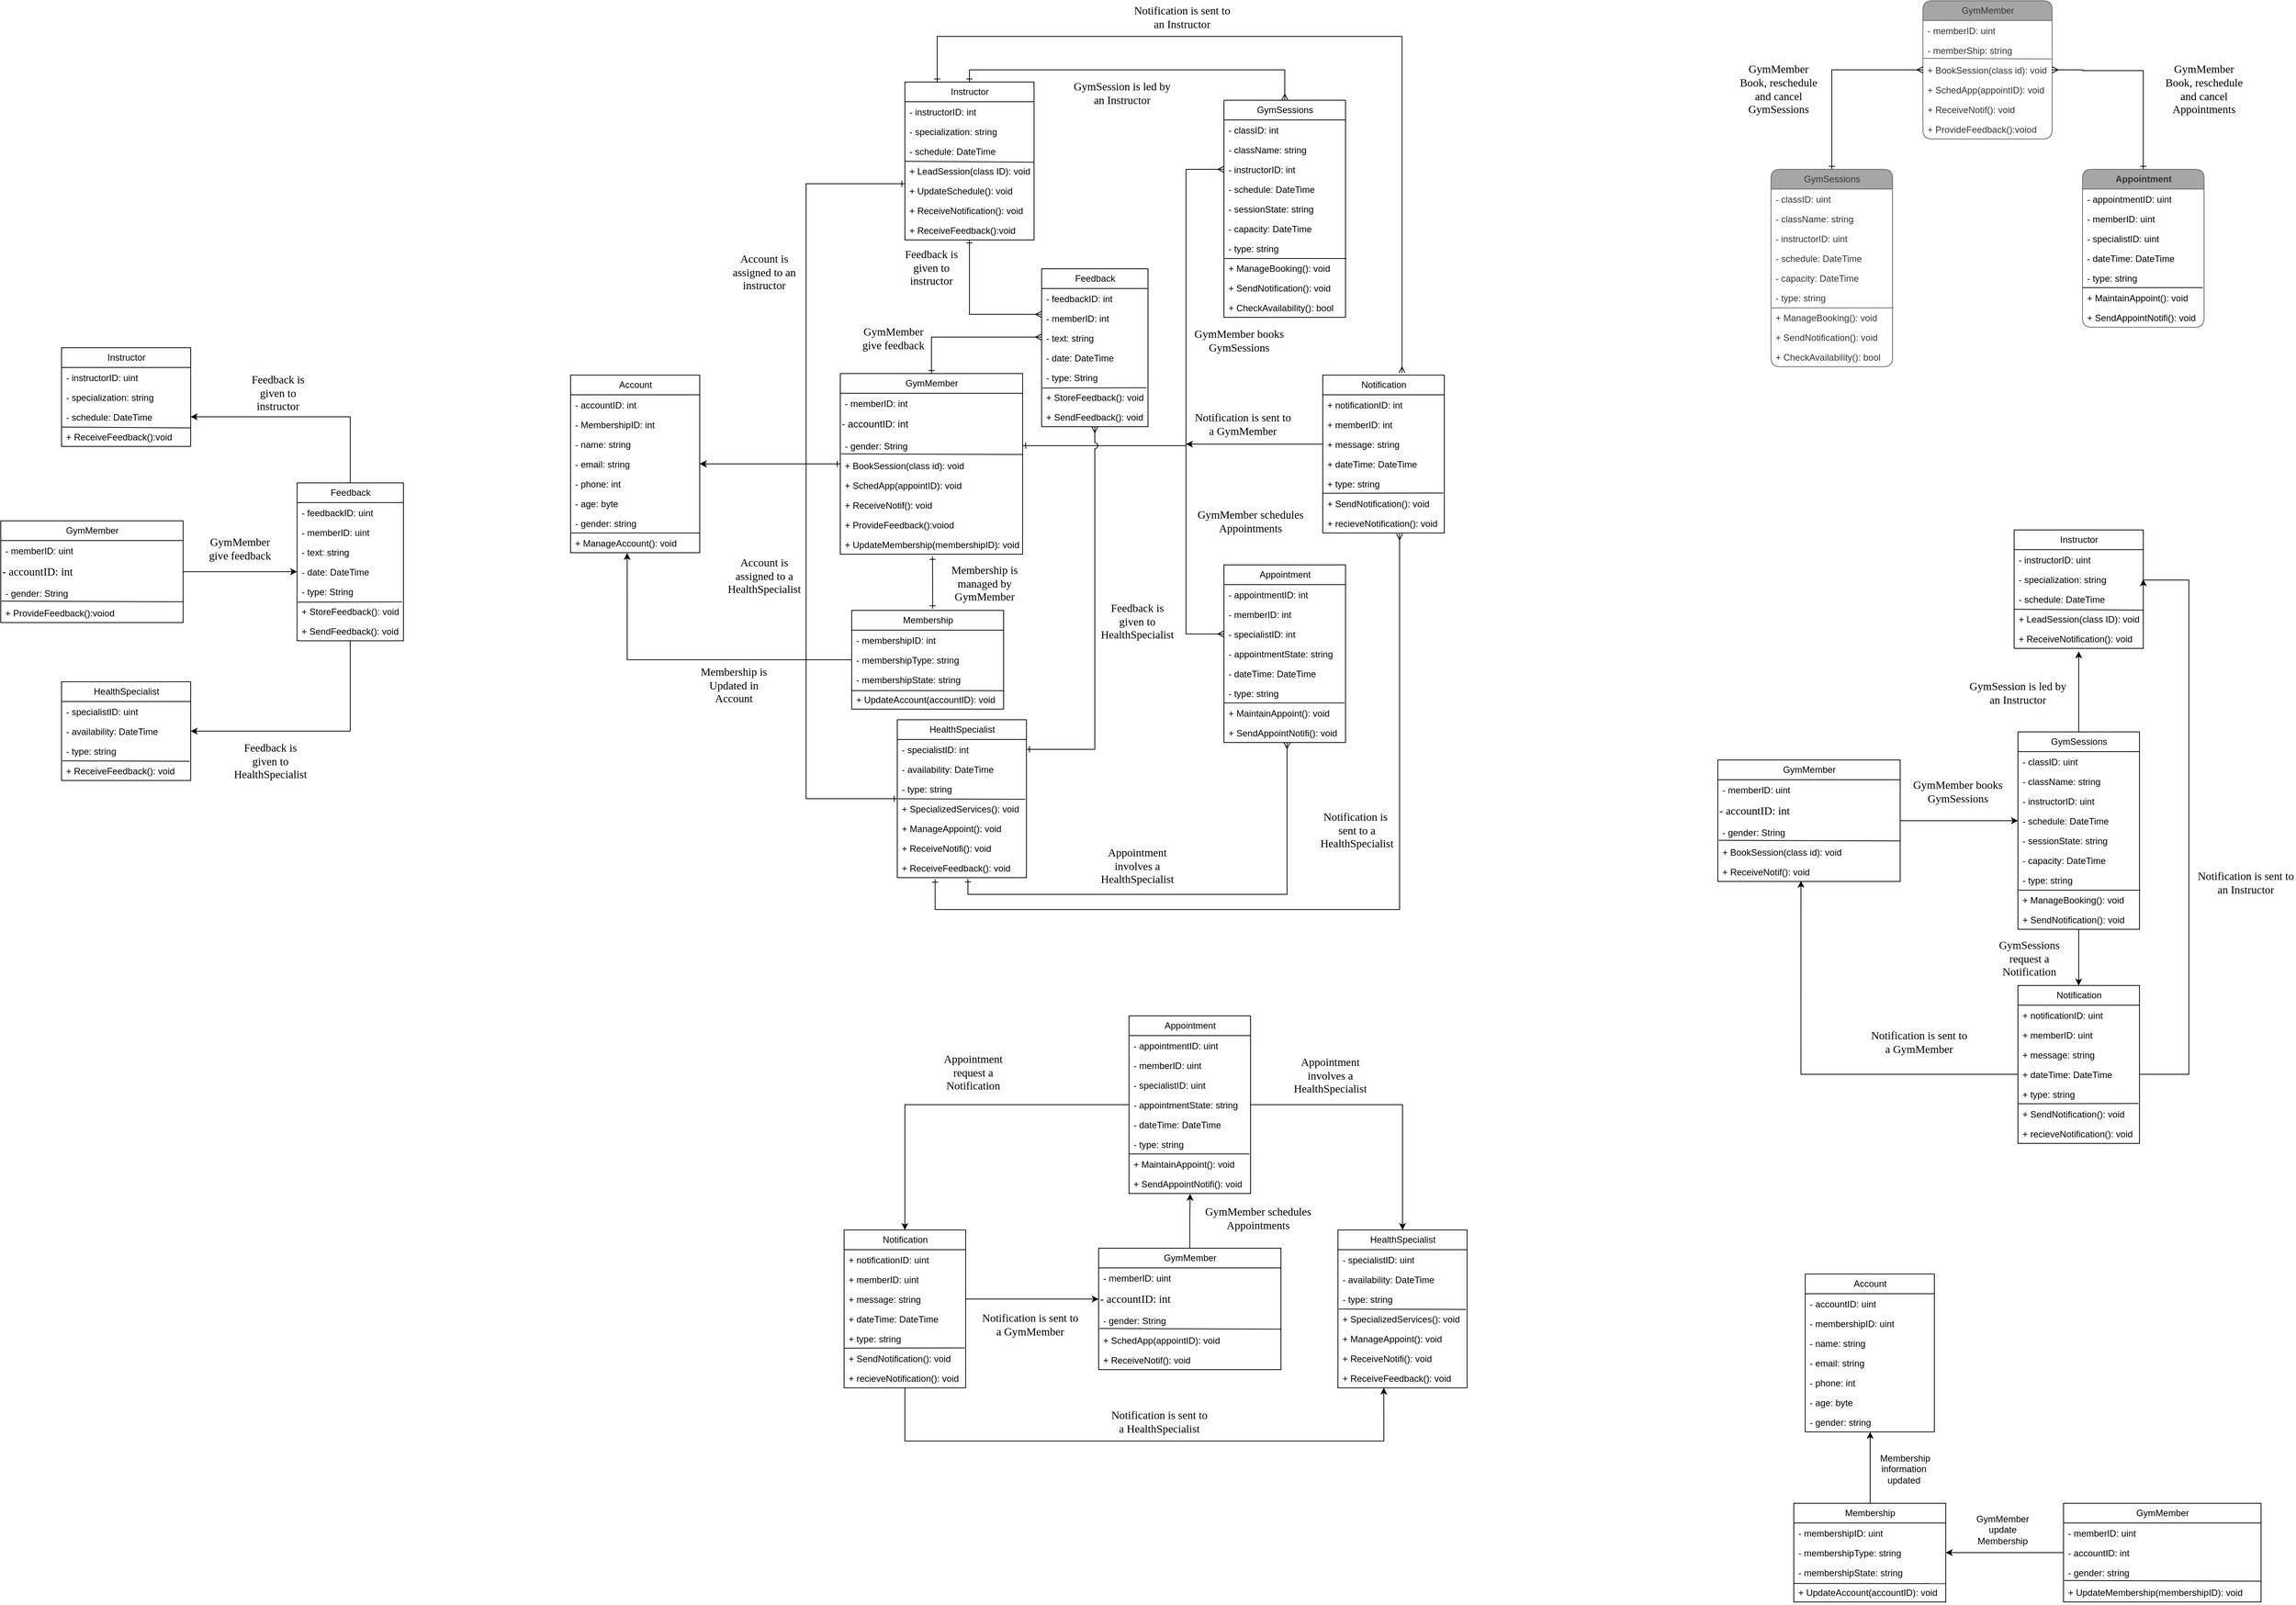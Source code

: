 <mxfile version="24.8.6">
  <diagram name="Página-1" id="uYdXZuUL9aj5p48DHiQX">
    <mxGraphModel dx="3003" dy="597" grid="1" gridSize="10" guides="1" tooltips="1" connect="1" arrows="1" fold="1" page="1" pageScale="1" pageWidth="827" pageHeight="1169" math="0" shadow="0">
      <root>
        <mxCell id="0" />
        <mxCell id="1" parent="0" />
        <mxCell id="p1zaCwSeMi8rl18aPiy3-2" value="Account" style="swimlane;fontStyle=0;childLayout=stackLayout;horizontal=1;startSize=26;fillColor=none;horizontalStack=0;resizeParent=1;resizeParentMax=0;resizeLast=0;collapsible=1;marginBottom=0;html=1;" parent="1" vertex="1">
          <mxGeometry x="-800" y="546" width="170" height="234" as="geometry" />
        </mxCell>
        <mxCell id="BANLp0Juhv39kKomzqSB-240" value="- accountID: int" style="text;strokeColor=none;fillColor=none;align=left;verticalAlign=top;spacingLeft=4;spacingRight=4;overflow=hidden;rotatable=0;points=[[0,0.5],[1,0.5]];portConstraint=eastwest;whiteSpace=wrap;html=1;" parent="p1zaCwSeMi8rl18aPiy3-2" vertex="1">
          <mxGeometry y="26" width="170" height="26" as="geometry" />
        </mxCell>
        <mxCell id="p1zaCwSeMi8rl18aPiy3-3" value="- MembershipID: int" style="text;strokeColor=none;fillColor=none;align=left;verticalAlign=top;spacingLeft=4;spacingRight=4;overflow=hidden;rotatable=0;points=[[0,0.5],[1,0.5]];portConstraint=eastwest;whiteSpace=wrap;html=1;" parent="p1zaCwSeMi8rl18aPiy3-2" vertex="1">
          <mxGeometry y="52" width="170" height="26" as="geometry" />
        </mxCell>
        <mxCell id="p1zaCwSeMi8rl18aPiy3-4" value="- name: string" style="text;strokeColor=none;fillColor=none;align=left;verticalAlign=top;spacingLeft=4;spacingRight=4;overflow=hidden;rotatable=0;points=[[0,0.5],[1,0.5]];portConstraint=eastwest;whiteSpace=wrap;html=1;" parent="p1zaCwSeMi8rl18aPiy3-2" vertex="1">
          <mxGeometry y="78" width="170" height="26" as="geometry" />
        </mxCell>
        <mxCell id="p1zaCwSeMi8rl18aPiy3-5" value="- email: string" style="text;strokeColor=none;fillColor=none;align=left;verticalAlign=top;spacingLeft=4;spacingRight=4;overflow=hidden;rotatable=0;points=[[0,0.5],[1,0.5]];portConstraint=eastwest;whiteSpace=wrap;html=1;" parent="p1zaCwSeMi8rl18aPiy3-2" vertex="1">
          <mxGeometry y="104" width="170" height="26" as="geometry" />
        </mxCell>
        <mxCell id="p1zaCwSeMi8rl18aPiy3-6" value="- phone: int" style="text;strokeColor=none;fillColor=none;align=left;verticalAlign=top;spacingLeft=4;spacingRight=4;overflow=hidden;rotatable=0;points=[[0,0.5],[1,0.5]];portConstraint=eastwest;whiteSpace=wrap;html=1;" parent="p1zaCwSeMi8rl18aPiy3-2" vertex="1">
          <mxGeometry y="130" width="170" height="26" as="geometry" />
        </mxCell>
        <mxCell id="p1zaCwSeMi8rl18aPiy3-7" value="- age: byte" style="text;strokeColor=none;fillColor=none;align=left;verticalAlign=top;spacingLeft=4;spacingRight=4;overflow=hidden;rotatable=0;points=[[0,0.5],[1,0.5]];portConstraint=eastwest;whiteSpace=wrap;html=1;" parent="p1zaCwSeMi8rl18aPiy3-2" vertex="1">
          <mxGeometry y="156" width="170" height="26" as="geometry" />
        </mxCell>
        <mxCell id="p1zaCwSeMi8rl18aPiy3-8" value="- gender: string" style="text;strokeColor=none;fillColor=none;align=left;verticalAlign=top;spacingLeft=4;spacingRight=4;overflow=hidden;rotatable=0;points=[[0,0.5],[1,0.5]];portConstraint=eastwest;whiteSpace=wrap;html=1;" parent="p1zaCwSeMi8rl18aPiy3-2" vertex="1">
          <mxGeometry y="182" width="170" height="26" as="geometry" />
        </mxCell>
        <mxCell id="bhC0orewa9x7vYe9hUTq-8" value="+ ManageAccount(): void" style="text;strokeColor=default;fillColor=none;align=left;verticalAlign=top;spacingLeft=4;spacingRight=4;overflow=hidden;rotatable=0;points=[[0,0.5],[1,0.5]];portConstraint=eastwest;whiteSpace=wrap;html=1;" parent="p1zaCwSeMi8rl18aPiy3-2" vertex="1">
          <mxGeometry y="208" width="170" height="26" as="geometry" />
        </mxCell>
        <mxCell id="c6OoP8qADfxu0mLyAP-J-62" style="edgeStyle=orthogonalEdgeStyle;rounded=0;orthogonalLoop=1;jettySize=auto;html=1;entryX=1;entryY=0.5;entryDx=0;entryDy=0;startArrow=ERone;startFill=0;" edge="1" parent="1" source="p1zaCwSeMi8rl18aPiy3-9" target="p1zaCwSeMi8rl18aPiy3-5">
          <mxGeometry relative="1" as="geometry" />
        </mxCell>
        <mxCell id="p1zaCwSeMi8rl18aPiy3-9" value="GymMember" style="swimlane;fontStyle=0;childLayout=stackLayout;horizontal=1;startSize=26;fillColor=none;horizontalStack=0;resizeParent=1;resizeParentMax=0;resizeLast=0;collapsible=1;marginBottom=0;html=1;" parent="1" vertex="1">
          <mxGeometry x="-445" y="544" width="240" height="238" as="geometry" />
        </mxCell>
        <mxCell id="p1zaCwSeMi8rl18aPiy3-10" value="- memberID: int" style="text;strokeColor=none;fillColor=none;align=left;verticalAlign=top;spacingLeft=4;spacingRight=4;overflow=hidden;rotatable=0;points=[[0,0.5],[1,0.5]];portConstraint=eastwest;whiteSpace=wrap;html=1;" parent="p1zaCwSeMi8rl18aPiy3-9" vertex="1">
          <mxGeometry y="26" width="240" height="26" as="geometry" />
        </mxCell>
        <mxCell id="p1zaCwSeMi8rl18aPiy3-118" value="&lt;font style=&quot;font-size: 13px;&quot;&gt;&lt;span style=&quot;font-size: 13px; white-space-collapse: preserve;&quot;&gt;- accountID: int&lt;/span&gt;&lt;/font&gt;" style="text;html=1;align=left;verticalAlign=top;whiteSpace=wrap;rounded=0;fontFamily=Helvetica;fontStyle=0;fontSize=13;" parent="p1zaCwSeMi8rl18aPiy3-9" vertex="1">
          <mxGeometry y="52" width="240" height="30" as="geometry" />
        </mxCell>
        <mxCell id="p1zaCwSeMi8rl18aPiy3-11" value="- gender: String" style="text;strokeColor=none;fillColor=none;align=left;verticalAlign=top;spacingLeft=4;spacingRight=4;overflow=hidden;rotatable=0;points=[[0,0.5],[1,0.5]];portConstraint=eastwest;whiteSpace=wrap;html=1;" parent="p1zaCwSeMi8rl18aPiy3-9" vertex="1">
          <mxGeometry y="82" width="240" height="26" as="geometry" />
        </mxCell>
        <mxCell id="bhC0orewa9x7vYe9hUTq-1" value="+ BookSession(class id): void" style="text;strokeColor=none;fillColor=none;align=left;verticalAlign=top;spacingLeft=4;spacingRight=4;overflow=hidden;rotatable=0;points=[[0,0.5],[1,0.5]];portConstraint=eastwest;whiteSpace=wrap;html=1;" parent="p1zaCwSeMi8rl18aPiy3-9" vertex="1">
          <mxGeometry y="108" width="240" height="26" as="geometry" />
        </mxCell>
        <mxCell id="bhC0orewa9x7vYe9hUTq-2" value="+ SchedApp(appointID): void" style="text;strokeColor=none;fillColor=none;align=left;verticalAlign=top;spacingLeft=4;spacingRight=4;overflow=hidden;rotatable=0;points=[[0,0.5],[1,0.5]];portConstraint=eastwest;whiteSpace=wrap;html=1;" parent="p1zaCwSeMi8rl18aPiy3-9" vertex="1">
          <mxGeometry y="134" width="240" height="26" as="geometry" />
        </mxCell>
        <mxCell id="bhC0orewa9x7vYe9hUTq-3" value="+ ReceiveNotif(): void" style="text;strokeColor=none;fillColor=none;align=left;verticalAlign=top;spacingLeft=4;spacingRight=4;overflow=hidden;rotatable=0;points=[[0,0.5],[1,0.5]];portConstraint=eastwest;whiteSpace=wrap;html=1;" parent="p1zaCwSeMi8rl18aPiy3-9" vertex="1">
          <mxGeometry y="160" width="240" height="26" as="geometry" />
        </mxCell>
        <mxCell id="bhC0orewa9x7vYe9hUTq-4" value="+ ProvideFeedback():voiod" style="text;strokeColor=none;fillColor=none;align=left;verticalAlign=top;spacingLeft=4;spacingRight=4;overflow=hidden;rotatable=0;points=[[0,0.5],[1,0.5]];portConstraint=eastwest;whiteSpace=wrap;html=1;" parent="p1zaCwSeMi8rl18aPiy3-9" vertex="1">
          <mxGeometry y="186" width="240" height="26" as="geometry" />
        </mxCell>
        <mxCell id="BANLp0Juhv39kKomzqSB-237" value="+ UpdateMembership(membershipID): void" style="text;strokeColor=none;fillColor=none;align=left;verticalAlign=top;spacingLeft=4;spacingRight=4;overflow=hidden;rotatable=0;points=[[0,0.5],[1,0.5]];portConstraint=eastwest;whiteSpace=wrap;html=1;" parent="p1zaCwSeMi8rl18aPiy3-9" vertex="1">
          <mxGeometry y="212" width="240" height="26" as="geometry" />
        </mxCell>
        <mxCell id="bhC0orewa9x7vYe9hUTq-24" value="" style="endArrow=none;html=1;rounded=0;entryX=1.003;entryY=-0.051;entryDx=0;entryDy=0;entryPerimeter=0;exitX=0.004;exitY=-0.085;exitDx=0;exitDy=0;exitPerimeter=0;" parent="p1zaCwSeMi8rl18aPiy3-9" source="bhC0orewa9x7vYe9hUTq-1" target="bhC0orewa9x7vYe9hUTq-1" edge="1">
          <mxGeometry width="50" height="50" relative="1" as="geometry">
            <mxPoint y="164" as="sourcePoint" />
            <mxPoint x="50" y="114" as="targetPoint" />
          </mxGeometry>
        </mxCell>
        <mxCell id="c6OoP8qADfxu0mLyAP-J-61" style="edgeStyle=orthogonalEdgeStyle;rounded=0;orthogonalLoop=1;jettySize=auto;html=1;entryX=1;entryY=0.5;entryDx=0;entryDy=0;startArrow=ERone;startFill=0;" edge="1" parent="1" source="p1zaCwSeMi8rl18aPiy3-15" target="p1zaCwSeMi8rl18aPiy3-5">
          <mxGeometry relative="1" as="geometry">
            <Array as="points">
              <mxPoint x="-490" y="1104" />
              <mxPoint x="-490" y="663" />
            </Array>
          </mxGeometry>
        </mxCell>
        <mxCell id="p1zaCwSeMi8rl18aPiy3-15" value="HealthSpecialist" style="swimlane;fontStyle=0;childLayout=stackLayout;horizontal=1;startSize=26;fillColor=none;horizontalStack=0;resizeParent=1;resizeParentMax=0;resizeLast=0;collapsible=1;marginBottom=0;html=1;" parent="1" vertex="1">
          <mxGeometry x="-370" y="1000" width="170" height="208" as="geometry" />
        </mxCell>
        <mxCell id="p1zaCwSeMi8rl18aPiy3-16" value="- specialistID: int" style="text;strokeColor=none;fillColor=none;align=left;verticalAlign=top;spacingLeft=4;spacingRight=4;overflow=hidden;rotatable=0;points=[[0,0.5],[1,0.5]];portConstraint=eastwest;whiteSpace=wrap;html=1;" parent="p1zaCwSeMi8rl18aPiy3-15" vertex="1">
          <mxGeometry y="26" width="170" height="26" as="geometry" />
        </mxCell>
        <mxCell id="p1zaCwSeMi8rl18aPiy3-21" value="- availability: DateTime" style="text;strokeColor=none;fillColor=none;align=left;verticalAlign=top;spacingLeft=4;spacingRight=4;overflow=hidden;rotatable=0;points=[[0,0.5],[1,0.5]];portConstraint=eastwest;whiteSpace=wrap;html=1;" parent="p1zaCwSeMi8rl18aPiy3-15" vertex="1">
          <mxGeometry y="52" width="170" height="26" as="geometry" />
        </mxCell>
        <mxCell id="p1zaCwSeMi8rl18aPiy3-103" value="- type: string" style="text;strokeColor=none;fillColor=none;align=left;verticalAlign=top;spacingLeft=4;spacingRight=4;overflow=hidden;rotatable=0;points=[[0,0.5],[1,0.5]];portConstraint=eastwest;whiteSpace=wrap;html=1;" parent="p1zaCwSeMi8rl18aPiy3-15" vertex="1">
          <mxGeometry y="78" width="170" height="26" as="geometry" />
        </mxCell>
        <mxCell id="bhC0orewa9x7vYe9hUTq-19" value="+ SpecializedServices(): void" style="text;strokeColor=none;fillColor=none;align=left;verticalAlign=top;spacingLeft=4;spacingRight=4;overflow=hidden;rotatable=0;points=[[0,0.5],[1,0.5]];portConstraint=eastwest;whiteSpace=wrap;html=1;" parent="p1zaCwSeMi8rl18aPiy3-15" vertex="1">
          <mxGeometry y="104" width="170" height="26" as="geometry" />
        </mxCell>
        <mxCell id="bhC0orewa9x7vYe9hUTq-20" value="+ ManageAppoint(): void" style="text;strokeColor=none;fillColor=none;align=left;verticalAlign=top;spacingLeft=4;spacingRight=4;overflow=hidden;rotatable=0;points=[[0,0.5],[1,0.5]];portConstraint=eastwest;whiteSpace=wrap;html=1;" parent="p1zaCwSeMi8rl18aPiy3-15" vertex="1">
          <mxGeometry y="130" width="170" height="26" as="geometry" />
        </mxCell>
        <mxCell id="bhC0orewa9x7vYe9hUTq-21" value="+ ReceiveNotifi(): void" style="text;strokeColor=none;fillColor=none;align=left;verticalAlign=top;spacingLeft=4;spacingRight=4;overflow=hidden;rotatable=0;points=[[0,0.5],[1,0.5]];portConstraint=eastwest;whiteSpace=wrap;html=1;" parent="p1zaCwSeMi8rl18aPiy3-15" vertex="1">
          <mxGeometry y="156" width="170" height="26" as="geometry" />
        </mxCell>
        <mxCell id="bhC0orewa9x7vYe9hUTq-22" value="+ ReceiveFeedback(): void" style="text;strokeColor=none;fillColor=none;align=left;verticalAlign=top;spacingLeft=4;spacingRight=4;overflow=hidden;rotatable=0;points=[[0,0.5],[1,0.5]];portConstraint=eastwest;whiteSpace=wrap;html=1;" parent="p1zaCwSeMi8rl18aPiy3-15" vertex="1">
          <mxGeometry y="182" width="170" height="26" as="geometry" />
        </mxCell>
        <mxCell id="bhC0orewa9x7vYe9hUTq-25" value="" style="endArrow=none;html=1;rounded=0;entryX=0.992;entryY=1.028;entryDx=0;entryDy=0;entryPerimeter=0;exitX=0.006;exitY=0.006;exitDx=0;exitDy=0;exitPerimeter=0;" parent="p1zaCwSeMi8rl18aPiy3-15" source="bhC0orewa9x7vYe9hUTq-19" target="p1zaCwSeMi8rl18aPiy3-103" edge="1">
          <mxGeometry width="50" height="50" relative="1" as="geometry">
            <mxPoint x="-20" y="140" as="sourcePoint" />
            <mxPoint x="30" y="90" as="targetPoint" />
          </mxGeometry>
        </mxCell>
        <mxCell id="c6OoP8qADfxu0mLyAP-J-60" style="edgeStyle=orthogonalEdgeStyle;rounded=0;orthogonalLoop=1;jettySize=auto;html=1;entryX=1;entryY=0.5;entryDx=0;entryDy=0;startArrow=ERone;startFill=0;" edge="1" parent="1" source="p1zaCwSeMi8rl18aPiy3-22" target="p1zaCwSeMi8rl18aPiy3-5">
          <mxGeometry relative="1" as="geometry">
            <Array as="points">
              <mxPoint x="-490" y="294" />
              <mxPoint x="-490" y="663" />
            </Array>
          </mxGeometry>
        </mxCell>
        <mxCell id="p1zaCwSeMi8rl18aPiy3-22" value="Instructor" style="swimlane;fontStyle=0;childLayout=stackLayout;horizontal=1;startSize=26;fillColor=none;horizontalStack=0;resizeParent=1;resizeParentMax=0;resizeLast=0;collapsible=1;marginBottom=0;html=1;" parent="1" vertex="1">
          <mxGeometry x="-360" y="160" width="170" height="208" as="geometry" />
        </mxCell>
        <mxCell id="p1zaCwSeMi8rl18aPiy3-23" value="- instructorID: int" style="text;strokeColor=none;fillColor=none;align=left;verticalAlign=top;spacingLeft=4;spacingRight=4;overflow=hidden;rotatable=0;points=[[0,0.5],[1,0.5]];portConstraint=eastwest;whiteSpace=wrap;html=1;" parent="p1zaCwSeMi8rl18aPiy3-22" vertex="1">
          <mxGeometry y="26" width="170" height="26" as="geometry" />
        </mxCell>
        <mxCell id="p1zaCwSeMi8rl18aPiy3-25" value="- specialization: string" style="text;strokeColor=none;fillColor=none;align=left;verticalAlign=top;spacingLeft=4;spacingRight=4;overflow=hidden;rotatable=0;points=[[0,0.5],[1,0.5]];portConstraint=eastwest;whiteSpace=wrap;html=1;" parent="p1zaCwSeMi8rl18aPiy3-22" vertex="1">
          <mxGeometry y="52" width="170" height="26" as="geometry" />
        </mxCell>
        <mxCell id="p1zaCwSeMi8rl18aPiy3-60" value="- schedule: DateTime" style="text;strokeColor=none;fillColor=none;align=left;verticalAlign=top;spacingLeft=4;spacingRight=4;overflow=hidden;rotatable=0;points=[[0,0.5],[1,0.5]];portConstraint=eastwest;whiteSpace=wrap;html=1;" parent="p1zaCwSeMi8rl18aPiy3-22" vertex="1">
          <mxGeometry y="78" width="170" height="26" as="geometry" />
        </mxCell>
        <mxCell id="bhC0orewa9x7vYe9hUTq-11" value="+ LeadSession(class ID): void" style="text;strokeColor=none;fillColor=none;align=left;verticalAlign=top;spacingLeft=4;spacingRight=4;overflow=hidden;rotatable=0;points=[[0,0.5],[1,0.5]];portConstraint=eastwest;whiteSpace=wrap;html=1;" parent="p1zaCwSeMi8rl18aPiy3-22" vertex="1">
          <mxGeometry y="104" width="170" height="26" as="geometry" />
        </mxCell>
        <mxCell id="bhC0orewa9x7vYe9hUTq-12" value="+ UpdateSchedule(): void" style="text;strokeColor=none;fillColor=none;align=left;verticalAlign=top;spacingLeft=4;spacingRight=4;overflow=hidden;rotatable=0;points=[[0,0.5],[1,0.5]];portConstraint=eastwest;whiteSpace=wrap;html=1;" parent="p1zaCwSeMi8rl18aPiy3-22" vertex="1">
          <mxGeometry y="130" width="170" height="26" as="geometry" />
        </mxCell>
        <mxCell id="bhC0orewa9x7vYe9hUTq-13" value="+ ReceiveNotification(): void" style="text;strokeColor=none;fillColor=none;align=left;verticalAlign=top;spacingLeft=4;spacingRight=4;overflow=hidden;rotatable=0;points=[[0,0.5],[1,0.5]];portConstraint=eastwest;whiteSpace=wrap;html=1;" parent="p1zaCwSeMi8rl18aPiy3-22" vertex="1">
          <mxGeometry y="156" width="170" height="26" as="geometry" />
        </mxCell>
        <mxCell id="bhC0orewa9x7vYe9hUTq-14" value="+ ReceiveFeedback():void" style="text;strokeColor=none;fillColor=none;align=left;verticalAlign=top;spacingLeft=4;spacingRight=4;overflow=hidden;rotatable=0;points=[[0,0.5],[1,0.5]];portConstraint=eastwest;whiteSpace=wrap;html=1;" parent="p1zaCwSeMi8rl18aPiy3-22" vertex="1">
          <mxGeometry y="182" width="170" height="26" as="geometry" />
        </mxCell>
        <mxCell id="bhC0orewa9x7vYe9hUTq-30" value="" style="endArrow=none;html=1;rounded=0;entryX=1.003;entryY=0.061;entryDx=0;entryDy=0;entryPerimeter=0;exitX=0;exitY=1.019;exitDx=0;exitDy=0;exitPerimeter=0;" parent="p1zaCwSeMi8rl18aPiy3-22" source="p1zaCwSeMi8rl18aPiy3-60" target="bhC0orewa9x7vYe9hUTq-11" edge="1">
          <mxGeometry width="50" height="50" relative="1" as="geometry">
            <mxPoint x="70" y="176" as="sourcePoint" />
            <mxPoint x="120" y="126" as="targetPoint" />
          </mxGeometry>
        </mxCell>
        <mxCell id="p1zaCwSeMi8rl18aPiy3-29" value="GymSessions" style="swimlane;fontStyle=0;childLayout=stackLayout;horizontal=1;startSize=26;fillColor=none;horizontalStack=0;resizeParent=1;resizeParentMax=0;resizeLast=0;collapsible=1;marginBottom=0;html=1;" parent="1" vertex="1">
          <mxGeometry x="60" y="184" width="160" height="286" as="geometry" />
        </mxCell>
        <mxCell id="p1zaCwSeMi8rl18aPiy3-30" value="- classID: int" style="text;strokeColor=none;fillColor=none;align=left;verticalAlign=top;spacingLeft=4;spacingRight=4;overflow=hidden;rotatable=0;points=[[0,0.5],[1,0.5]];portConstraint=eastwest;whiteSpace=wrap;html=1;" parent="p1zaCwSeMi8rl18aPiy3-29" vertex="1">
          <mxGeometry y="26" width="160" height="26" as="geometry" />
        </mxCell>
        <mxCell id="p1zaCwSeMi8rl18aPiy3-31" value="- className: string" style="text;strokeColor=none;fillColor=none;align=left;verticalAlign=top;spacingLeft=4;spacingRight=4;overflow=hidden;rotatable=0;points=[[0,0.5],[1,0.5]];portConstraint=eastwest;whiteSpace=wrap;html=1;" parent="p1zaCwSeMi8rl18aPiy3-29" vertex="1">
          <mxGeometry y="52" width="160" height="26" as="geometry" />
        </mxCell>
        <mxCell id="p1zaCwSeMi8rl18aPiy3-32" value="- instructorID: int" style="text;strokeColor=none;fillColor=none;align=left;verticalAlign=top;spacingLeft=4;spacingRight=4;overflow=hidden;rotatable=0;points=[[0,0.5],[1,0.5]];portConstraint=eastwest;whiteSpace=wrap;html=1;" parent="p1zaCwSeMi8rl18aPiy3-29" vertex="1">
          <mxGeometry y="78" width="160" height="26" as="geometry" />
        </mxCell>
        <mxCell id="p1zaCwSeMi8rl18aPiy3-33" value="- schedule: DateTime" style="text;strokeColor=none;fillColor=none;align=left;verticalAlign=top;spacingLeft=4;spacingRight=4;overflow=hidden;rotatable=0;points=[[0,0.5],[1,0.5]];portConstraint=eastwest;whiteSpace=wrap;html=1;" parent="p1zaCwSeMi8rl18aPiy3-29" vertex="1">
          <mxGeometry y="104" width="160" height="26" as="geometry" />
        </mxCell>
        <mxCell id="c6OoP8qADfxu0mLyAP-J-46" value="- sessionState: string" style="text;strokeColor=none;fillColor=none;align=left;verticalAlign=top;spacingLeft=4;spacingRight=4;overflow=hidden;rotatable=0;points=[[0,0.5],[1,0.5]];portConstraint=eastwest;whiteSpace=wrap;html=1;" vertex="1" parent="p1zaCwSeMi8rl18aPiy3-29">
          <mxGeometry y="130" width="160" height="26" as="geometry" />
        </mxCell>
        <mxCell id="p1zaCwSeMi8rl18aPiy3-34" value="- capacity: DateTime" style="text;strokeColor=none;fillColor=none;align=left;verticalAlign=top;spacingLeft=4;spacingRight=4;overflow=hidden;rotatable=0;points=[[0,0.5],[1,0.5]];portConstraint=eastwest;whiteSpace=wrap;html=1;" parent="p1zaCwSeMi8rl18aPiy3-29" vertex="1">
          <mxGeometry y="156" width="160" height="26" as="geometry" />
        </mxCell>
        <mxCell id="p1zaCwSeMi8rl18aPiy3-102" value="- type: string" style="text;strokeColor=none;fillColor=none;align=left;verticalAlign=top;spacingLeft=4;spacingRight=4;overflow=hidden;rotatable=0;points=[[0,0.5],[1,0.5]];portConstraint=eastwest;whiteSpace=wrap;html=1;" parent="p1zaCwSeMi8rl18aPiy3-29" vertex="1">
          <mxGeometry y="182" width="160" height="26" as="geometry" />
        </mxCell>
        <mxCell id="bhC0orewa9x7vYe9hUTq-6" value="+ ManageBooking(): void" style="text;strokeColor=none;fillColor=none;align=left;verticalAlign=top;spacingLeft=4;spacingRight=4;overflow=hidden;rotatable=0;points=[[0,0.5],[1,0.5]];portConstraint=eastwest;whiteSpace=wrap;html=1;" parent="p1zaCwSeMi8rl18aPiy3-29" vertex="1">
          <mxGeometry y="208" width="160" height="26" as="geometry" />
        </mxCell>
        <mxCell id="bhC0orewa9x7vYe9hUTq-7" value="+ SendNotification(): void" style="text;strokeColor=none;fillColor=none;align=left;verticalAlign=top;spacingLeft=4;spacingRight=4;overflow=hidden;rotatable=0;points=[[0,0.5],[1,0.5]];portConstraint=eastwest;whiteSpace=wrap;html=1;" parent="p1zaCwSeMi8rl18aPiy3-29" vertex="1">
          <mxGeometry y="234" width="160" height="26" as="geometry" />
        </mxCell>
        <mxCell id="bhC0orewa9x7vYe9hUTq-28" value="" style="endArrow=none;html=1;rounded=0;exitX=0.005;exitY=0.018;exitDx=0;exitDy=0;exitPerimeter=0;entryX=1.007;entryY=1.018;entryDx=0;entryDy=0;entryPerimeter=0;" parent="p1zaCwSeMi8rl18aPiy3-29" source="bhC0orewa9x7vYe9hUTq-6" target="p1zaCwSeMi8rl18aPiy3-102" edge="1">
          <mxGeometry width="50" height="50" relative="1" as="geometry">
            <mxPoint x="70" y="180" as="sourcePoint" />
            <mxPoint x="120" y="130" as="targetPoint" />
          </mxGeometry>
        </mxCell>
        <mxCell id="SJRXmiAUwMmsjrqCZkk9-2" value="+ CheckAvailability(): bool" style="text;strokeColor=none;fillColor=none;align=left;verticalAlign=top;spacingLeft=4;spacingRight=4;overflow=hidden;rotatable=0;points=[[0,0.5],[1,0.5]];portConstraint=eastwest;whiteSpace=wrap;html=1;" parent="p1zaCwSeMi8rl18aPiy3-29" vertex="1">
          <mxGeometry y="260" width="160" height="26" as="geometry" />
        </mxCell>
        <mxCell id="p1zaCwSeMi8rl18aPiy3-35" value="Notification" style="swimlane;fontStyle=0;childLayout=stackLayout;horizontal=1;startSize=26;fillColor=none;horizontalStack=0;resizeParent=1;resizeParentMax=0;resizeLast=0;collapsible=1;marginBottom=0;html=1;" parent="1" vertex="1">
          <mxGeometry x="190" y="546" width="160" height="208" as="geometry" />
        </mxCell>
        <mxCell id="p1zaCwSeMi8rl18aPiy3-36" value="+ notificationID: int" style="text;strokeColor=none;fillColor=none;align=left;verticalAlign=top;spacingLeft=4;spacingRight=4;overflow=hidden;rotatable=0;points=[[0,0.5],[1,0.5]];portConstraint=eastwest;whiteSpace=wrap;html=1;" parent="p1zaCwSeMi8rl18aPiy3-35" vertex="1">
          <mxGeometry y="26" width="160" height="26" as="geometry" />
        </mxCell>
        <mxCell id="p1zaCwSeMi8rl18aPiy3-37" value="+ memberID: int" style="text;strokeColor=none;fillColor=none;align=left;verticalAlign=top;spacingLeft=4;spacingRight=4;overflow=hidden;rotatable=0;points=[[0,0.5],[1,0.5]];portConstraint=eastwest;whiteSpace=wrap;html=1;" parent="p1zaCwSeMi8rl18aPiy3-35" vertex="1">
          <mxGeometry y="52" width="160" height="26" as="geometry" />
        </mxCell>
        <mxCell id="p1zaCwSeMi8rl18aPiy3-95" style="edgeStyle=elbowEdgeStyle;rounded=0;orthogonalLoop=1;jettySize=auto;elbow=vertical;html=1;exitX=0;exitY=0.5;exitDx=0;exitDy=0;" parent="p1zaCwSeMi8rl18aPiy3-35" source="p1zaCwSeMi8rl18aPiy3-38" edge="1">
          <mxGeometry relative="1" as="geometry">
            <mxPoint x="-180" y="91" as="targetPoint" />
          </mxGeometry>
        </mxCell>
        <mxCell id="p1zaCwSeMi8rl18aPiy3-38" value="+ message: string" style="text;strokeColor=none;fillColor=none;align=left;verticalAlign=top;spacingLeft=4;spacingRight=4;overflow=hidden;rotatable=0;points=[[0,0.5],[1,0.5]];portConstraint=eastwest;whiteSpace=wrap;html=1;" parent="p1zaCwSeMi8rl18aPiy3-35" vertex="1">
          <mxGeometry y="78" width="160" height="26" as="geometry" />
        </mxCell>
        <mxCell id="p1zaCwSeMi8rl18aPiy3-39" value="+ dateTime: DateTime" style="text;strokeColor=none;fillColor=none;align=left;verticalAlign=top;spacingLeft=4;spacingRight=4;overflow=hidden;rotatable=0;points=[[0,0.5],[1,0.5]];portConstraint=eastwest;whiteSpace=wrap;html=1;" parent="p1zaCwSeMi8rl18aPiy3-35" vertex="1">
          <mxGeometry y="104" width="160" height="26" as="geometry" />
        </mxCell>
        <mxCell id="p1zaCwSeMi8rl18aPiy3-40" value="+ type: string" style="text;strokeColor=none;fillColor=none;align=left;verticalAlign=top;spacingLeft=4;spacingRight=4;overflow=hidden;rotatable=0;points=[[0,0.5],[1,0.5]];portConstraint=eastwest;whiteSpace=wrap;html=1;" parent="p1zaCwSeMi8rl18aPiy3-35" vertex="1">
          <mxGeometry y="130" width="160" height="26" as="geometry" />
        </mxCell>
        <mxCell id="bhC0orewa9x7vYe9hUTq-5" value="+ SendNotification(): void" style="text;strokeColor=none;fillColor=none;align=left;verticalAlign=top;spacingLeft=4;spacingRight=4;overflow=hidden;rotatable=0;points=[[0,0.5],[1,0.5]];portConstraint=eastwest;whiteSpace=wrap;html=1;" parent="p1zaCwSeMi8rl18aPiy3-35" vertex="1">
          <mxGeometry y="156" width="160" height="26" as="geometry" />
        </mxCell>
        <mxCell id="bhC0orewa9x7vYe9hUTq-27" value="" style="endArrow=none;html=1;rounded=0;exitX=0.001;exitY=-0.011;exitDx=0;exitDy=0;exitPerimeter=0;entryX=0.992;entryY=-0.023;entryDx=0;entryDy=0;entryPerimeter=0;" parent="p1zaCwSeMi8rl18aPiy3-35" source="bhC0orewa9x7vYe9hUTq-5" target="bhC0orewa9x7vYe9hUTq-5" edge="1">
          <mxGeometry width="50" height="50" relative="1" as="geometry">
            <mxPoint x="10" y="140" as="sourcePoint" />
            <mxPoint x="60" y="90" as="targetPoint" />
          </mxGeometry>
        </mxCell>
        <mxCell id="SJRXmiAUwMmsjrqCZkk9-1" value="+ recieveNotification(): void" style="text;strokeColor=none;fillColor=none;align=left;verticalAlign=top;spacingLeft=4;spacingRight=4;overflow=hidden;rotatable=0;points=[[0,0.5],[1,0.5]];portConstraint=eastwest;whiteSpace=wrap;html=1;" parent="p1zaCwSeMi8rl18aPiy3-35" vertex="1">
          <mxGeometry y="182" width="160" height="26" as="geometry" />
        </mxCell>
        <mxCell id="p1zaCwSeMi8rl18aPiy3-47" value="Feedback" style="swimlane;fontStyle=0;childLayout=stackLayout;horizontal=1;startSize=26;fillColor=none;horizontalStack=0;resizeParent=1;resizeParentMax=0;resizeLast=0;collapsible=1;marginBottom=0;html=1;" parent="1" vertex="1">
          <mxGeometry x="-180" y="406" width="140" height="208" as="geometry" />
        </mxCell>
        <mxCell id="p1zaCwSeMi8rl18aPiy3-48" value="- feedbackID: int" style="text;strokeColor=none;fillColor=none;align=left;verticalAlign=top;spacingLeft=4;spacingRight=4;overflow=hidden;rotatable=0;points=[[0,0.5],[1,0.5]];portConstraint=eastwest;whiteSpace=wrap;html=1;" parent="p1zaCwSeMi8rl18aPiy3-47" vertex="1">
          <mxGeometry y="26" width="140" height="26" as="geometry" />
        </mxCell>
        <mxCell id="p1zaCwSeMi8rl18aPiy3-49" value="- memberID: int" style="text;strokeColor=none;fillColor=none;align=left;verticalAlign=top;spacingLeft=4;spacingRight=4;overflow=hidden;rotatable=0;points=[[0,0.5],[1,0.5]];portConstraint=eastwest;whiteSpace=wrap;html=1;" parent="p1zaCwSeMi8rl18aPiy3-47" vertex="1">
          <mxGeometry y="52" width="140" height="26" as="geometry" />
        </mxCell>
        <mxCell id="p1zaCwSeMi8rl18aPiy3-50" value="- text: string" style="text;strokeColor=none;fillColor=none;align=left;verticalAlign=top;spacingLeft=4;spacingRight=4;overflow=hidden;rotatable=0;points=[[0,0.5],[1,0.5]];portConstraint=eastwest;whiteSpace=wrap;html=1;" parent="p1zaCwSeMi8rl18aPiy3-47" vertex="1">
          <mxGeometry y="78" width="140" height="26" as="geometry" />
        </mxCell>
        <mxCell id="p1zaCwSeMi8rl18aPiy3-51" value="- date: DateTime" style="text;strokeColor=none;fillColor=none;align=left;verticalAlign=top;spacingLeft=4;spacingRight=4;overflow=hidden;rotatable=0;points=[[0,0.5],[1,0.5]];portConstraint=eastwest;whiteSpace=wrap;html=1;" parent="p1zaCwSeMi8rl18aPiy3-47" vertex="1">
          <mxGeometry y="104" width="140" height="26" as="geometry" />
        </mxCell>
        <mxCell id="p1zaCwSeMi8rl18aPiy3-52" value="- type: String" style="text;strokeColor=none;fillColor=none;align=left;verticalAlign=top;spacingLeft=4;spacingRight=4;overflow=hidden;rotatable=0;points=[[0,0.5],[1,0.5]];portConstraint=eastwest;whiteSpace=wrap;html=1;" parent="p1zaCwSeMi8rl18aPiy3-47" vertex="1">
          <mxGeometry y="130" width="140" height="26" as="geometry" />
        </mxCell>
        <mxCell id="bhC0orewa9x7vYe9hUTq-15" value="+ StoreFeedback(): void" style="text;strokeColor=none;fillColor=none;align=left;verticalAlign=top;spacingLeft=4;spacingRight=4;overflow=hidden;rotatable=0;points=[[0,0.5],[1,0.5]];portConstraint=eastwest;whiteSpace=wrap;html=1;" parent="p1zaCwSeMi8rl18aPiy3-47" vertex="1">
          <mxGeometry y="156" width="140" height="26" as="geometry" />
        </mxCell>
        <mxCell id="bhC0orewa9x7vYe9hUTq-16" value="+ SendFeedback(): void" style="text;strokeColor=none;fillColor=none;align=left;verticalAlign=top;spacingLeft=4;spacingRight=4;overflow=hidden;rotatable=0;points=[[0,0.5],[1,0.5]];portConstraint=eastwest;whiteSpace=wrap;html=1;" parent="p1zaCwSeMi8rl18aPiy3-47" vertex="1">
          <mxGeometry y="182" width="140" height="26" as="geometry" />
        </mxCell>
        <mxCell id="bhC0orewa9x7vYe9hUTq-29" value="" style="endArrow=none;html=1;rounded=0;exitX=0.007;exitY=1.041;exitDx=0;exitDy=0;exitPerimeter=0;entryX=0.987;entryY=1.03;entryDx=0;entryDy=0;entryPerimeter=0;" parent="p1zaCwSeMi8rl18aPiy3-47" source="p1zaCwSeMi8rl18aPiy3-52" target="p1zaCwSeMi8rl18aPiy3-52" edge="1">
          <mxGeometry width="50" height="50" relative="1" as="geometry">
            <mxPoint x="110" y="140" as="sourcePoint" />
            <mxPoint x="160" y="90" as="targetPoint" />
          </mxGeometry>
        </mxCell>
        <mxCell id="p1zaCwSeMi8rl18aPiy3-41" value="Appointment" style="swimlane;fontStyle=0;childLayout=stackLayout;horizontal=1;startSize=26;fillColor=none;horizontalStack=0;resizeParent=1;resizeParentMax=0;resizeLast=0;collapsible=1;marginBottom=0;html=1;" parent="1" vertex="1">
          <mxGeometry x="60" y="796" width="160" height="234" as="geometry" />
        </mxCell>
        <mxCell id="p1zaCwSeMi8rl18aPiy3-42" value="- appointmentID: int" style="text;strokeColor=none;fillColor=none;align=left;verticalAlign=top;spacingLeft=4;spacingRight=4;overflow=hidden;rotatable=0;points=[[0,0.5],[1,0.5]];portConstraint=eastwest;whiteSpace=wrap;html=1;" parent="p1zaCwSeMi8rl18aPiy3-41" vertex="1">
          <mxGeometry y="26" width="160" height="26" as="geometry" />
        </mxCell>
        <mxCell id="p1zaCwSeMi8rl18aPiy3-43" value="- memberID: int" style="text;strokeColor=none;fillColor=none;align=left;verticalAlign=top;spacingLeft=4;spacingRight=4;overflow=hidden;rotatable=0;points=[[0,0.5],[1,0.5]];portConstraint=eastwest;whiteSpace=wrap;html=1;" parent="p1zaCwSeMi8rl18aPiy3-41" vertex="1">
          <mxGeometry y="52" width="160" height="26" as="geometry" />
        </mxCell>
        <mxCell id="p1zaCwSeMi8rl18aPiy3-44" value="- specialistID: int" style="text;strokeColor=none;fillColor=none;align=left;verticalAlign=top;spacingLeft=4;spacingRight=4;overflow=hidden;rotatable=0;points=[[0,0.5],[1,0.5]];portConstraint=eastwest;whiteSpace=wrap;html=1;" parent="p1zaCwSeMi8rl18aPiy3-41" vertex="1">
          <mxGeometry y="78" width="160" height="26" as="geometry" />
        </mxCell>
        <mxCell id="c6OoP8qADfxu0mLyAP-J-5" value="- appointmentState: string" style="text;strokeColor=none;fillColor=none;align=left;verticalAlign=top;spacingLeft=4;spacingRight=4;overflow=hidden;rotatable=0;points=[[0,0.5],[1,0.5]];portConstraint=eastwest;whiteSpace=wrap;html=1;" vertex="1" parent="p1zaCwSeMi8rl18aPiy3-41">
          <mxGeometry y="104" width="160" height="26" as="geometry" />
        </mxCell>
        <mxCell id="p1zaCwSeMi8rl18aPiy3-45" value="- dateTime: DateTime" style="text;strokeColor=none;fillColor=none;align=left;verticalAlign=top;spacingLeft=4;spacingRight=4;overflow=hidden;rotatable=0;points=[[0,0.5],[1,0.5]];portConstraint=eastwest;whiteSpace=wrap;html=1;" parent="p1zaCwSeMi8rl18aPiy3-41" vertex="1">
          <mxGeometry y="130" width="160" height="26" as="geometry" />
        </mxCell>
        <mxCell id="p1zaCwSeMi8rl18aPiy3-46" value="- type: string" style="text;strokeColor=none;fillColor=none;align=left;verticalAlign=top;spacingLeft=4;spacingRight=4;overflow=hidden;rotatable=0;points=[[0,0.5],[1,0.5]];portConstraint=eastwest;whiteSpace=wrap;html=1;" parent="p1zaCwSeMi8rl18aPiy3-41" vertex="1">
          <mxGeometry y="156" width="160" height="26" as="geometry" />
        </mxCell>
        <mxCell id="bhC0orewa9x7vYe9hUTq-17" value="+ MaintainAppoint(): void" style="text;strokeColor=none;fillColor=none;align=left;verticalAlign=top;spacingLeft=4;spacingRight=4;overflow=hidden;rotatable=0;points=[[0,0.5],[1,0.5]];portConstraint=eastwest;whiteSpace=wrap;html=1;" parent="p1zaCwSeMi8rl18aPiy3-41" vertex="1">
          <mxGeometry y="182" width="160" height="26" as="geometry" />
        </mxCell>
        <mxCell id="bhC0orewa9x7vYe9hUTq-18" value="+ SendAppointNotifi(): void" style="text;strokeColor=none;fillColor=none;align=left;verticalAlign=top;spacingLeft=4;spacingRight=4;overflow=hidden;rotatable=0;points=[[0,0.5],[1,0.5]];portConstraint=eastwest;whiteSpace=wrap;html=1;" parent="p1zaCwSeMi8rl18aPiy3-41" vertex="1">
          <mxGeometry y="208" width="160" height="26" as="geometry" />
        </mxCell>
        <mxCell id="bhC0orewa9x7vYe9hUTq-26" value="" style="endArrow=none;html=1;rounded=0;exitX=0.001;exitY=-0.004;exitDx=0;exitDy=0;exitPerimeter=0;entryX=0.991;entryY=-0.004;entryDx=0;entryDy=0;entryPerimeter=0;" parent="p1zaCwSeMi8rl18aPiy3-41" source="bhC0orewa9x7vYe9hUTq-17" target="bhC0orewa9x7vYe9hUTq-17" edge="1">
          <mxGeometry width="50" height="50" relative="1" as="geometry">
            <mxPoint x="10" y="140" as="sourcePoint" />
            <mxPoint x="60" y="90" as="targetPoint" />
          </mxGeometry>
        </mxCell>
        <mxCell id="p1zaCwSeMi8rl18aPiy3-90" value="" style="edgeStyle=elbowEdgeStyle;fontSize=12;html=1;endArrow=ERmany;startArrow=ERone;rounded=0;entryX=0;entryY=0.5;entryDx=0;entryDy=0;exitX=1;exitY=0.5;exitDx=0;exitDy=0;startFill=0;" parent="1" source="p1zaCwSeMi8rl18aPiy3-11" target="p1zaCwSeMi8rl18aPiy3-44" edge="1">
          <mxGeometry width="100" height="100" relative="1" as="geometry">
            <mxPoint x="-210" y="666" as="sourcePoint" />
            <mxPoint x="-50" y="413" as="targetPoint" />
            <Array as="points">
              <mxPoint x="10" y="786" />
            </Array>
          </mxGeometry>
        </mxCell>
        <mxCell id="p1zaCwSeMi8rl18aPiy3-94" value="" style="edgeStyle=elbowEdgeStyle;fontSize=12;html=1;endArrow=ERmany;startArrow=ERone;rounded=0;entryX=0;entryY=0.5;entryDx=0;entryDy=0;exitX=1;exitY=0.5;exitDx=0;exitDy=0;startFill=0;" parent="1" source="p1zaCwSeMi8rl18aPiy3-11" target="p1zaCwSeMi8rl18aPiy3-32" edge="1">
          <mxGeometry width="100" height="100" relative="1" as="geometry">
            <mxPoint x="-220" y="636" as="sourcePoint" />
            <mxPoint x="-50" y="916" as="targetPoint" />
            <Array as="points">
              <mxPoint x="10" y="526" />
            </Array>
          </mxGeometry>
        </mxCell>
        <mxCell id="p1zaCwSeMi8rl18aPiy3-96" value="" style="edgeStyle=elbowEdgeStyle;fontSize=12;html=1;endArrow=ERmany;startArrow=ERone;rounded=0;elbow=vertical;startFill=0;exitX=0.547;exitY=1.06;exitDx=0;exitDy=0;exitPerimeter=0;" parent="1" source="bhC0orewa9x7vYe9hUTq-22" edge="1">
          <mxGeometry width="100" height="100" relative="1" as="geometry">
            <mxPoint x="-280" y="1036" as="sourcePoint" />
            <mxPoint x="143" y="1030" as="targetPoint" />
            <Array as="points">
              <mxPoint x="-70" y="1230" />
            </Array>
          </mxGeometry>
        </mxCell>
        <mxCell id="p1zaCwSeMi8rl18aPiy3-97" value="" style="edgeStyle=elbowEdgeStyle;fontSize=12;html=1;endArrow=ERmany;startArrow=ERone;rounded=0;elbow=vertical;entryX=0.5;entryY=0;entryDx=0;entryDy=0;exitX=0.5;exitY=0;exitDx=0;exitDy=0;startFill=0;" parent="1" source="p1zaCwSeMi8rl18aPiy3-22" target="p1zaCwSeMi8rl18aPiy3-29" edge="1">
          <mxGeometry width="100" height="100" relative="1" as="geometry">
            <mxPoint x="-280" y="80" as="sourcePoint" />
            <mxPoint x="32" y="82" as="targetPoint" />
            <Array as="points">
              <mxPoint x="-130" y="144" />
            </Array>
          </mxGeometry>
        </mxCell>
        <mxCell id="p1zaCwSeMi8rl18aPiy3-98" value="" style="edgeStyle=elbowEdgeStyle;fontSize=12;html=1;endArrow=ERmany;startArrow=ERone;rounded=0;elbow=vertical;exitX=0.25;exitY=0;exitDx=0;exitDy=0;entryX=0.652;entryY=-0.013;entryDx=0;entryDy=0;startFill=0;entryPerimeter=0;" parent="1" source="p1zaCwSeMi8rl18aPiy3-22" target="p1zaCwSeMi8rl18aPiy3-35" edge="1">
          <mxGeometry width="100" height="100" relative="1" as="geometry">
            <mxPoint x="-280" y="200" as="sourcePoint" />
            <mxPoint x="295.0" y="450" as="targetPoint" />
            <Array as="points">
              <mxPoint x="-150" y="100" />
              <mxPoint x="190" y="390" />
            </Array>
          </mxGeometry>
        </mxCell>
        <mxCell id="p1zaCwSeMi8rl18aPiy3-100" value="" style="edgeStyle=elbowEdgeStyle;fontSize=12;html=1;endArrow=ERmany;startArrow=ERone;rounded=0;elbow=vertical;entryX=0.632;entryY=1.035;entryDx=0;entryDy=0;entryPerimeter=0;startFill=0;exitX=0.293;exitY=1.077;exitDx=0;exitDy=0;exitPerimeter=0;" parent="1" source="bhC0orewa9x7vYe9hUTq-22" target="SJRXmiAUwMmsjrqCZkk9-1" edge="1">
          <mxGeometry width="100" height="100" relative="1" as="geometry">
            <mxPoint x="-320" y="1036" as="sourcePoint" />
            <mxPoint x="308.54" y="806.0" as="targetPoint" />
            <Array as="points">
              <mxPoint x="-20" y="1250" />
              <mxPoint x="345.88" y="1297.01" />
            </Array>
          </mxGeometry>
        </mxCell>
        <mxCell id="p1zaCwSeMi8rl18aPiy3-104" value="" style="edgeStyle=orthogonalEdgeStyle;fontSize=12;html=1;endArrow=ERmany;startArrow=ERone;rounded=0;elbow=vertical;exitX=0.5;exitY=0;exitDx=0;exitDy=0;startFill=0;" parent="1" source="p1zaCwSeMi8rl18aPiy3-9" edge="1">
          <mxGeometry width="100" height="100" relative="1" as="geometry">
            <mxPoint x="-320" y="562" as="sourcePoint" />
            <mxPoint x="-180" y="496" as="targetPoint" />
            <Array as="points">
              <mxPoint x="-325" y="496" />
            </Array>
          </mxGeometry>
        </mxCell>
        <mxCell id="p1zaCwSeMi8rl18aPiy3-105" value="" style="edgeStyle=orthogonalEdgeStyle;fontSize=12;html=1;endArrow=ERmany;startArrow=ERone;rounded=0;elbow=vertical;exitX=0.5;exitY=1;exitDx=0;exitDy=0;startFill=0;" parent="1" source="p1zaCwSeMi8rl18aPiy3-22" edge="1">
          <mxGeometry width="100" height="100" relative="1" as="geometry">
            <mxPoint x="-290" y="416" as="sourcePoint" />
            <mxPoint x="-180" y="466" as="targetPoint" />
            <Array as="points">
              <mxPoint x="-275" y="466" />
            </Array>
          </mxGeometry>
        </mxCell>
        <mxCell id="p1zaCwSeMi8rl18aPiy3-106" value="" style="edgeStyle=orthogonalEdgeStyle;fontSize=12;html=1;endArrow=ERone;startArrow=ERmany;rounded=0;elbow=vertical;strokeColor=default;jumpStyle=arc;jumpSize=8;endFill=0;" parent="1" edge="1">
          <mxGeometry width="100" height="100" relative="1" as="geometry">
            <mxPoint x="-110" y="614" as="sourcePoint" />
            <mxPoint x="-200" y="1039.03" as="targetPoint" />
            <Array as="points">
              <mxPoint x="-110" y="1039" />
            </Array>
          </mxGeometry>
        </mxCell>
        <mxCell id="p1zaCwSeMi8rl18aPiy3-108" value="&lt;span id=&quot;docs-internal-guid-869c3728-7fff-032e-5e56-321e2e68bcfe&quot;&gt;&lt;span style=&quot;font-size: 11pt; font-family: Aptos; background-color: transparent; font-variant-numeric: normal; font-variant-east-asian: normal; font-variant-alternates: normal; font-variant-position: normal; vertical-align: baseline; white-space-collapse: preserve;&quot;&gt;GymMember&lt;/span&gt;&lt;/span&gt;&lt;span id=&quot;docs-internal-guid-ee7951d7-7fff-c7e2-9328-e0224b42451c&quot;&gt;&lt;span style=&quot;font-size: 11pt; font-family: Aptos; background-color: transparent; font-variant-numeric: normal; font-variant-east-asian: normal; font-variant-alternates: normal; font-variant-position: normal; vertical-align: baseline; white-space-collapse: preserve;&quot;&gt; schedules Appointments&lt;/span&gt;&lt;/span&gt;" style="text;html=1;align=center;verticalAlign=middle;whiteSpace=wrap;rounded=0;" parent="1" vertex="1">
          <mxGeometry x="20" y="724" width="150" height="30" as="geometry" />
        </mxCell>
        <mxCell id="p1zaCwSeMi8rl18aPiy3-109" value="&lt;span id=&quot;docs-internal-guid-869c3728-7fff-032e-5e56-321e2e68bcfe&quot;&gt;&lt;span style=&quot;font-size: 11pt; font-family: Aptos; background-color: transparent; font-variant-numeric: normal; font-variant-east-asian: normal; font-variant-alternates: normal; font-variant-position: normal; vertical-align: baseline; white-space-collapse: preserve;&quot;&gt;GymMember books GymSessions&lt;/span&gt;&lt;/span&gt;" style="text;html=1;align=center;verticalAlign=middle;whiteSpace=wrap;rounded=0;" parent="1" vertex="1">
          <mxGeometry x="20" y="486" width="120" height="30" as="geometry" />
        </mxCell>
        <mxCell id="p1zaCwSeMi8rl18aPiy3-110" value="&lt;span id=&quot;docs-internal-guid-a3da4393-7fff-4888-42c7-a6ffe34d876b&quot;&gt;&lt;span style=&quot;font-size: 11pt; font-family: Aptos; background-color: transparent; font-variant-numeric: normal; font-variant-east-asian: normal; font-variant-alternates: normal; font-variant-position: normal; vertical-align: baseline; white-space-collapse: preserve;&quot;&gt;Notification is sent to a GymMember&lt;/span&gt;&lt;/span&gt;" style="text;html=1;align=center;verticalAlign=middle;whiteSpace=wrap;rounded=0;" parent="1" vertex="1">
          <mxGeometry x="20" y="596" width="130" height="30" as="geometry" />
        </mxCell>
        <mxCell id="p1zaCwSeMi8rl18aPiy3-113" value="&lt;span id=&quot;docs-internal-guid-825f7afa-7fff-8047-d60d-ca1527bcbaf1&quot;&gt;&lt;span style=&quot;font-size: 11pt; font-family: Aptos; background-color: transparent; font-variant-numeric: normal; font-variant-east-asian: normal; font-variant-alternates: normal; font-variant-position: normal; vertical-align: baseline; white-space-collapse: preserve;&quot;&gt;Appointment involves a HealthSpecialist&lt;/span&gt;&lt;/span&gt;" style="text;html=1;align=center;verticalAlign=middle;whiteSpace=wrap;rounded=0;" parent="1" vertex="1">
          <mxGeometry x="-99.12" y="1178" width="90" height="30" as="geometry" />
        </mxCell>
        <mxCell id="p1zaCwSeMi8rl18aPiy3-114" value="&lt;span id=&quot;docs-internal-guid-869c3728-7fff-032e-5e56-321e2e68bcfe&quot;&gt;&lt;span style=&quot;font-size: 11pt; font-family: Aptos; background-color: transparent; font-variant-numeric: normal; font-variant-east-asian: normal; font-variant-alternates: normal; font-variant-position: normal; vertical-align: baseline; white-space-collapse: preserve;&quot;&gt;GymMember give&lt;/span&gt;&lt;/span&gt;&lt;span id=&quot;docs-internal-guid-a9aae6fc-7fff-23d6-9f64-cd1d7878645a&quot;&gt;&lt;span style=&quot;font-size: 11pt; font-family: Aptos; background-color: transparent; font-variant-numeric: normal; font-variant-east-asian: normal; font-variant-alternates: normal; font-variant-position: normal; vertical-align: baseline; white-space-collapse: preserve;&quot;&gt; feedback&lt;/span&gt;&lt;/span&gt;" style="text;html=1;align=center;verticalAlign=middle;whiteSpace=wrap;rounded=0;" parent="1" vertex="1">
          <mxGeometry x="-420" y="483" width="90" height="30" as="geometry" />
        </mxCell>
        <mxCell id="p1zaCwSeMi8rl18aPiy3-115" value="&lt;span id=&quot;docs-internal-guid-869c3728-7fff-032e-5e56-321e2e68bcfe&quot;&gt;&lt;span style=&quot;font-size: 11pt; font-family: Aptos; background-color: transparent; font-variant-numeric: normal; font-variant-east-asian: normal; font-variant-alternates: normal; font-variant-position: normal; vertical-align: baseline; white-space-collapse: preserve;&quot;&gt;GymSession &lt;span id=&quot;docs-internal-guid-a8809bd5-7fff-e4b6-9dd3-46855f919f1f&quot;&gt;&lt;span style=&quot;font-size: 11pt; background-color: transparent; font-variant-numeric: normal; font-variant-east-asian: normal; font-variant-alternates: normal; font-variant-position: normal; vertical-align: baseline;&quot;&gt;is led by an Instructor&lt;/span&gt;&lt;/span&gt;&lt;/span&gt;&lt;/span&gt;" style="text;html=1;align=center;verticalAlign=middle;whiteSpace=wrap;rounded=0;" parent="1" vertex="1">
          <mxGeometry x="-139.12" y="160" width="130" height="30" as="geometry" />
        </mxCell>
        <mxCell id="p1zaCwSeMi8rl18aPiy3-116" value="&lt;font face=&quot;Aptos&quot;&gt;&lt;span style=&quot;font-size: 14.667px; white-space-collapse: preserve;&quot;&gt;Account is assigned to an instructor&lt;/span&gt;&lt;/font&gt;" style="text;html=1;align=center;verticalAlign=middle;whiteSpace=wrap;rounded=0;" parent="1" vertex="1">
          <mxGeometry x="-590" y="396" width="90" height="30" as="geometry" />
        </mxCell>
        <mxCell id="p1zaCwSeMi8rl18aPiy3-117" value="&lt;font face=&quot;Aptos&quot;&gt;&lt;span style=&quot;font-size: 14.667px; white-space-collapse: preserve;&quot;&gt;Account is assigned to a HealthSpecialist&lt;/span&gt;&lt;/font&gt;" style="text;html=1;align=center;verticalAlign=middle;whiteSpace=wrap;rounded=0;" parent="1" vertex="1">
          <mxGeometry x="-590" y="796" width="90" height="30" as="geometry" />
        </mxCell>
        <mxCell id="p1zaCwSeMi8rl18aPiy3-119" value="&lt;span id=&quot;docs-internal-guid-a9aae6fc-7fff-23d6-9f64-cd1d7878645a&quot;&gt;&lt;span style=&quot;font-size: 11pt; font-family: Aptos; background-color: transparent; font-variant-numeric: normal; font-variant-east-asian: normal; font-variant-alternates: normal; font-variant-position: normal; vertical-align: baseline; white-space-collapse: preserve;&quot;&gt;Feedback is given to instructor&lt;/span&gt;&lt;/span&gt;" style="text;html=1;align=center;verticalAlign=middle;whiteSpace=wrap;rounded=0;" parent="1" vertex="1">
          <mxGeometry x="-370" y="390" width="90" height="30" as="geometry" />
        </mxCell>
        <mxCell id="p1zaCwSeMi8rl18aPiy3-121" value="&lt;span id=&quot;docs-internal-guid-a9aae6fc-7fff-23d6-9f64-cd1d7878645a&quot;&gt;&lt;span style=&quot;font-size: 11pt; font-family: Aptos; background-color: transparent; font-variant-numeric: normal; font-variant-east-asian: normal; font-variant-alternates: normal; font-variant-position: normal; vertical-align: baseline; white-space-collapse: preserve;&quot;&gt;Feedback is given to HealthSpecialist&lt;/span&gt;&lt;/span&gt;" style="text;html=1;align=center;verticalAlign=middle;whiteSpace=wrap;rounded=0;" parent="1" vertex="1">
          <mxGeometry x="-99.12" y="856" width="90" height="30" as="geometry" />
        </mxCell>
        <mxCell id="p1zaCwSeMi8rl18aPiy3-122" value="&lt;span id=&quot;docs-internal-guid-a3da4393-7fff-4888-42c7-a6ffe34d876b&quot;&gt;&lt;span style=&quot;font-size: 11pt; font-family: Aptos; background-color: transparent; font-variant-numeric: normal; font-variant-east-asian: normal; font-variant-alternates: normal; font-variant-position: normal; vertical-align: baseline; white-space-collapse: preserve;&quot;&gt;Notification is sent to an Instructor&lt;/span&gt;&lt;/span&gt;" style="text;html=1;align=center;verticalAlign=middle;whiteSpace=wrap;rounded=0;" parent="1" vertex="1">
          <mxGeometry x="-60" y="60" width="130" height="30" as="geometry" />
        </mxCell>
        <mxCell id="p1zaCwSeMi8rl18aPiy3-123" value="&lt;span id=&quot;docs-internal-guid-a3da4393-7fff-4888-42c7-a6ffe34d876b&quot;&gt;&lt;span style=&quot;font-size: 11pt; font-family: Aptos; background-color: transparent; font-variant-numeric: normal; font-variant-east-asian: normal; font-variant-alternates: normal; font-variant-position: normal; vertical-align: baseline; white-space-collapse: preserve;&quot;&gt;Notification is &lt;/span&gt;&lt;/span&gt;&lt;div&gt;&lt;span&gt;&lt;span style=&quot;font-size: 11pt; font-family: Aptos; background-color: transparent; font-variant-numeric: normal; font-variant-east-asian: normal; font-variant-alternates: normal; font-variant-position: normal; vertical-align: baseline; white-space-collapse: preserve;&quot;&gt;sent to a HealthSpecialist&lt;/span&gt;&lt;/span&gt;&lt;/div&gt;" style="text;html=1;align=center;verticalAlign=middle;whiteSpace=wrap;rounded=0;" parent="1" vertex="1">
          <mxGeometry x="170" y="1131" width="130" height="30" as="geometry" />
        </mxCell>
        <mxCell id="43oyPOmqAz9Ya_pwtvNG-1" value="Membership" style="swimlane;fontStyle=0;childLayout=stackLayout;horizontal=1;startSize=26;fillColor=none;horizontalStack=0;resizeParent=1;resizeParentMax=0;resizeLast=0;collapsible=1;marginBottom=0;html=1;" parent="1" vertex="1">
          <mxGeometry x="-430" y="856" width="200" height="130" as="geometry" />
        </mxCell>
        <mxCell id="43oyPOmqAz9Ya_pwtvNG-2" value="- membershipID: int" style="text;strokeColor=none;fillColor=none;align=left;verticalAlign=top;spacingLeft=4;spacingRight=4;overflow=hidden;rotatable=0;points=[[0,0.5],[1,0.5]];portConstraint=eastwest;whiteSpace=wrap;html=1;" parent="43oyPOmqAz9Ya_pwtvNG-1" vertex="1">
          <mxGeometry y="26" width="200" height="26" as="geometry" />
        </mxCell>
        <mxCell id="43oyPOmqAz9Ya_pwtvNG-3" value="- membershipType: string" style="text;strokeColor=none;fillColor=none;align=left;verticalAlign=top;spacingLeft=4;spacingRight=4;overflow=hidden;rotatable=0;points=[[0,0.5],[1,0.5]];portConstraint=eastwest;whiteSpace=wrap;html=1;" parent="43oyPOmqAz9Ya_pwtvNG-1" vertex="1">
          <mxGeometry y="52" width="200" height="26" as="geometry" />
        </mxCell>
        <mxCell id="43oyPOmqAz9Ya_pwtvNG-10" value="- membershipState: string" style="text;strokeColor=none;fillColor=none;align=left;verticalAlign=top;spacingLeft=4;spacingRight=4;overflow=hidden;rotatable=0;points=[[0,0.5],[1,0.5]];portConstraint=eastwest;whiteSpace=wrap;html=1;" parent="43oyPOmqAz9Ya_pwtvNG-1" vertex="1">
          <mxGeometry y="78" width="200" height="26" as="geometry" />
        </mxCell>
        <mxCell id="43oyPOmqAz9Ya_pwtvNG-11" value="+ UpdateAccount(accountID): void" style="text;strokeColor=none;fillColor=none;align=left;verticalAlign=top;spacingLeft=4;spacingRight=4;overflow=hidden;rotatable=0;points=[[0,0.5],[1,0.5]];portConstraint=eastwest;whiteSpace=wrap;html=1;" parent="43oyPOmqAz9Ya_pwtvNG-1" vertex="1">
          <mxGeometry y="104" width="200" height="26" as="geometry" />
        </mxCell>
        <mxCell id="43oyPOmqAz9Ya_pwtvNG-12" value="" style="endArrow=none;html=1;rounded=0;exitX=-0.001;exitY=1.061;exitDx=0;exitDy=0;exitPerimeter=0;entryX=1.002;entryY=1.066;entryDx=0;entryDy=0;entryPerimeter=0;" parent="43oyPOmqAz9Ya_pwtvNG-1" source="43oyPOmqAz9Ya_pwtvNG-10" target="43oyPOmqAz9Ya_pwtvNG-10" edge="1">
          <mxGeometry width="50" height="50" relative="1" as="geometry">
            <mxPoint x="300" y="72.99" as="sourcePoint" />
            <mxPoint x="350" y="22.99" as="targetPoint" />
          </mxGeometry>
        </mxCell>
        <mxCell id="dZ--4agDL1cI0zNSuIaq-1" value="" style="fontSize=12;html=1;endArrow=ERone;startArrow=ERone;rounded=0;elbow=vertical;entryX=0.506;entryY=1.104;entryDx=0;entryDy=0;entryPerimeter=0;exitX=0.533;exitY=-0.016;exitDx=0;exitDy=0;exitPerimeter=0;startFill=0;endFill=0;" parent="1" source="43oyPOmqAz9Ya_pwtvNG-1" target="BANLp0Juhv39kKomzqSB-237" edge="1">
          <mxGeometry width="100" height="100" relative="1" as="geometry">
            <mxPoint x="-260" y="956" as="sourcePoint" />
            <mxPoint x="-160" y="856" as="targetPoint" />
          </mxGeometry>
        </mxCell>
        <mxCell id="dZ--4agDL1cI0zNSuIaq-2" value="&lt;span id=&quot;docs-internal-guid-a9aae6fc-7fff-23d6-9f64-cd1d7878645a&quot;&gt;&lt;span style=&quot;font-size: 11pt; font-family: Aptos; background-color: transparent; font-variant-numeric: normal; font-variant-east-asian: normal; font-variant-alternates: normal; font-variant-position: normal; vertical-align: baseline; white-space-collapse: preserve;&quot;&gt;Membership is&lt;/span&gt;&lt;/span&gt;&lt;div&gt;&lt;span&gt;&lt;span style=&quot;font-size: 11pt; font-family: Aptos; background-color: transparent; font-variant-numeric: normal; font-variant-east-asian: normal; font-variant-alternates: normal; font-variant-position: normal; vertical-align: baseline; white-space-collapse: preserve;&quot;&gt;managed by&lt;/span&gt;&lt;/span&gt;&lt;/div&gt;&lt;div&gt;&lt;span&gt;&lt;span style=&quot;font-size: 11pt; font-family: Aptos; background-color: transparent; font-variant-numeric: normal; font-variant-east-asian: normal; font-variant-alternates: normal; font-variant-position: normal; vertical-align: baseline; white-space-collapse: preserve;&quot;&gt;GymMember&lt;/span&gt;&lt;/span&gt;&lt;/div&gt;" style="text;html=1;align=center;verticalAlign=middle;whiteSpace=wrap;rounded=0;" parent="1" vertex="1">
          <mxGeometry x="-300" y="806" width="90" height="30" as="geometry" />
        </mxCell>
        <mxCell id="l26q67b1umc1ET3rgI5A-1" value="GymMember" style="swimlane;fontStyle=0;childLayout=stackLayout;horizontal=1;startSize=26;fillColor=#A6A6A6;horizontalStack=0;resizeParent=1;resizeParentMax=0;resizeLast=0;collapsible=1;marginBottom=0;html=1;strokeColor=#666666;rounded=1;align=center;verticalAlign=middle;fontFamily=Helvetica;fontSize=12;fontColor=#333333;" parent="1" vertex="1">
          <mxGeometry x="980" y="53" width="170" height="182" as="geometry" />
        </mxCell>
        <mxCell id="l26q67b1umc1ET3rgI5A-2" value="- memberID: uint" style="text;strokeColor=none;fillColor=none;align=left;verticalAlign=top;spacingLeft=4;spacingRight=4;overflow=hidden;rotatable=0;points=[[0,0.5],[1,0.5]];portConstraint=eastwest;whiteSpace=wrap;html=1;fontFamily=Helvetica;fontSize=12;fontColor=#333333;fontStyle=0;" parent="l26q67b1umc1ET3rgI5A-1" vertex="1">
          <mxGeometry y="26" width="170" height="26" as="geometry" />
        </mxCell>
        <mxCell id="l26q67b1umc1ET3rgI5A-3" value="- memberShip: string" style="text;strokeColor=none;fillColor=none;align=left;verticalAlign=top;spacingLeft=4;spacingRight=4;overflow=hidden;rotatable=0;points=[[0,0.5],[1,0.5]];portConstraint=eastwest;whiteSpace=wrap;html=1;fontFamily=Helvetica;fontSize=12;fontColor=#333333;fontStyle=0;" parent="l26q67b1umc1ET3rgI5A-1" vertex="1">
          <mxGeometry y="52" width="170" height="26" as="geometry" />
        </mxCell>
        <mxCell id="l26q67b1umc1ET3rgI5A-4" value="+ BookSession(class id): void" style="text;strokeColor=none;fillColor=none;align=left;verticalAlign=top;spacingLeft=4;spacingRight=4;overflow=hidden;rotatable=0;points=[[0,0.5],[1,0.5]];portConstraint=eastwest;whiteSpace=wrap;html=1;fontFamily=Helvetica;fontSize=12;fontColor=#333333;fontStyle=0;" parent="l26q67b1umc1ET3rgI5A-1" vertex="1">
          <mxGeometry y="78" width="170" height="26" as="geometry" />
        </mxCell>
        <mxCell id="l26q67b1umc1ET3rgI5A-5" value="+ SchedApp(appointID): void" style="text;strokeColor=none;fillColor=none;align=left;verticalAlign=top;spacingLeft=4;spacingRight=4;overflow=hidden;rotatable=0;points=[[0,0.5],[1,0.5]];portConstraint=eastwest;whiteSpace=wrap;html=1;fontFamily=Helvetica;fontSize=12;fontColor=#333333;fontStyle=0;" parent="l26q67b1umc1ET3rgI5A-1" vertex="1">
          <mxGeometry y="104" width="170" height="26" as="geometry" />
        </mxCell>
        <mxCell id="l26q67b1umc1ET3rgI5A-6" value="+ ReceiveNotif(): void" style="text;strokeColor=none;fillColor=none;align=left;verticalAlign=top;spacingLeft=4;spacingRight=4;overflow=hidden;rotatable=0;points=[[0,0.5],[1,0.5]];portConstraint=eastwest;whiteSpace=wrap;html=1;fontFamily=Helvetica;fontSize=12;fontColor=#333333;fontStyle=0;" parent="l26q67b1umc1ET3rgI5A-1" vertex="1">
          <mxGeometry y="130" width="170" height="26" as="geometry" />
        </mxCell>
        <mxCell id="l26q67b1umc1ET3rgI5A-7" value="+ ProvideFeedback():voiod" style="text;strokeColor=none;fillColor=none;align=left;verticalAlign=top;spacingLeft=4;spacingRight=4;overflow=hidden;rotatable=0;points=[[0,0.5],[1,0.5]];portConstraint=eastwest;whiteSpace=wrap;html=1;fontFamily=Helvetica;fontSize=12;fontColor=#333333;fontStyle=0;" parent="l26q67b1umc1ET3rgI5A-1" vertex="1">
          <mxGeometry y="156" width="170" height="26" as="geometry" />
        </mxCell>
        <mxCell id="l26q67b1umc1ET3rgI5A-8" value="" style="endArrow=none;html=1;rounded=1;entryX=1.003;entryY=-0.051;entryDx=0;entryDy=0;entryPerimeter=0;exitX=0.004;exitY=-0.085;exitDx=0;exitDy=0;exitPerimeter=0;strokeColor=#666666;align=center;verticalAlign=middle;fontFamily=Helvetica;fontSize=12;fontColor=#333333;fontStyle=0;startSize=26;fillColor=#A6A6A6;" parent="l26q67b1umc1ET3rgI5A-1" source="l26q67b1umc1ET3rgI5A-4" target="l26q67b1umc1ET3rgI5A-4" edge="1">
          <mxGeometry width="50" height="50" relative="1" as="geometry">
            <mxPoint y="164" as="sourcePoint" />
            <mxPoint x="50" y="114" as="targetPoint" />
          </mxGeometry>
        </mxCell>
        <mxCell id="l26q67b1umc1ET3rgI5A-9" value="GymSessions" style="swimlane;fontStyle=0;childLayout=stackLayout;horizontal=1;startSize=26;fillColor=#A6A6A6;horizontalStack=0;resizeParent=1;resizeParentMax=0;resizeLast=0;collapsible=1;marginBottom=0;html=1;rounded=1;strokeColor=#666666;align=center;verticalAlign=middle;fontFamily=Helvetica;fontSize=12;fontColor=#333333;" parent="1" vertex="1">
          <mxGeometry x="780" y="275" width="160" height="260" as="geometry" />
        </mxCell>
        <mxCell id="l26q67b1umc1ET3rgI5A-10" value="- classID: uint" style="text;strokeColor=none;fillColor=none;align=left;verticalAlign=top;spacingLeft=4;spacingRight=4;overflow=hidden;rotatable=0;points=[[0,0.5],[1,0.5]];portConstraint=eastwest;whiteSpace=wrap;html=1;fontFamily=Helvetica;fontSize=12;fontColor=#333333;fontStyle=0;" parent="l26q67b1umc1ET3rgI5A-9" vertex="1">
          <mxGeometry y="26" width="160" height="26" as="geometry" />
        </mxCell>
        <mxCell id="l26q67b1umc1ET3rgI5A-11" value="- className: string" style="text;strokeColor=none;fillColor=none;align=left;verticalAlign=top;spacingLeft=4;spacingRight=4;overflow=hidden;rotatable=0;points=[[0,0.5],[1,0.5]];portConstraint=eastwest;whiteSpace=wrap;html=1;fontFamily=Helvetica;fontSize=12;fontColor=#333333;fontStyle=0;" parent="l26q67b1umc1ET3rgI5A-9" vertex="1">
          <mxGeometry y="52" width="160" height="26" as="geometry" />
        </mxCell>
        <mxCell id="l26q67b1umc1ET3rgI5A-12" value="- instructorID: uint" style="text;strokeColor=none;fillColor=none;align=left;verticalAlign=top;spacingLeft=4;spacingRight=4;overflow=hidden;rotatable=0;points=[[0,0.5],[1,0.5]];portConstraint=eastwest;whiteSpace=wrap;html=1;fontFamily=Helvetica;fontSize=12;fontColor=#333333;fontStyle=0;" parent="l26q67b1umc1ET3rgI5A-9" vertex="1">
          <mxGeometry y="78" width="160" height="26" as="geometry" />
        </mxCell>
        <mxCell id="l26q67b1umc1ET3rgI5A-13" value="- schedule: DateTime" style="text;strokeColor=none;fillColor=none;align=left;verticalAlign=top;spacingLeft=4;spacingRight=4;overflow=hidden;rotatable=0;points=[[0,0.5],[1,0.5]];portConstraint=eastwest;whiteSpace=wrap;html=1;fontFamily=Helvetica;fontSize=12;fontColor=#333333;fontStyle=0;" parent="l26q67b1umc1ET3rgI5A-9" vertex="1">
          <mxGeometry y="104" width="160" height="26" as="geometry" />
        </mxCell>
        <mxCell id="l26q67b1umc1ET3rgI5A-14" value="- capacity: DateTime" style="text;strokeColor=none;fillColor=none;align=left;verticalAlign=top;spacingLeft=4;spacingRight=4;overflow=hidden;rotatable=0;points=[[0,0.5],[1,0.5]];portConstraint=eastwest;whiteSpace=wrap;html=1;fontFamily=Helvetica;fontSize=12;fontColor=#333333;fontStyle=0;" parent="l26q67b1umc1ET3rgI5A-9" vertex="1">
          <mxGeometry y="130" width="160" height="26" as="geometry" />
        </mxCell>
        <mxCell id="l26q67b1umc1ET3rgI5A-15" value="- type: string" style="text;strokeColor=none;fillColor=none;align=left;verticalAlign=top;spacingLeft=4;spacingRight=4;overflow=hidden;rotatable=0;points=[[0,0.5],[1,0.5]];portConstraint=eastwest;whiteSpace=wrap;html=1;fontFamily=Helvetica;fontSize=12;fontColor=#333333;fontStyle=0;" parent="l26q67b1umc1ET3rgI5A-9" vertex="1">
          <mxGeometry y="156" width="160" height="26" as="geometry" />
        </mxCell>
        <mxCell id="l26q67b1umc1ET3rgI5A-16" value="+ ManageBooking(): void" style="text;strokeColor=none;fillColor=none;align=left;verticalAlign=top;spacingLeft=4;spacingRight=4;overflow=hidden;rotatable=0;points=[[0,0.5],[1,0.5]];portConstraint=eastwest;whiteSpace=wrap;html=1;fontFamily=Helvetica;fontSize=12;fontColor=#333333;fontStyle=0;" parent="l26q67b1umc1ET3rgI5A-9" vertex="1">
          <mxGeometry y="182" width="160" height="26" as="geometry" />
        </mxCell>
        <mxCell id="l26q67b1umc1ET3rgI5A-17" value="+ SendNotification(): void" style="text;strokeColor=none;fillColor=none;align=left;verticalAlign=top;spacingLeft=4;spacingRight=4;overflow=hidden;rotatable=0;points=[[0,0.5],[1,0.5]];portConstraint=eastwest;whiteSpace=wrap;html=1;fontFamily=Helvetica;fontSize=12;fontColor=#333333;fontStyle=0;" parent="l26q67b1umc1ET3rgI5A-9" vertex="1">
          <mxGeometry y="208" width="160" height="26" as="geometry" />
        </mxCell>
        <mxCell id="l26q67b1umc1ET3rgI5A-18" value="" style="endArrow=none;html=1;rounded=1;exitX=0.005;exitY=0.018;exitDx=0;exitDy=0;exitPerimeter=0;entryX=1.007;entryY=1.018;entryDx=0;entryDy=0;entryPerimeter=0;strokeColor=#666666;align=center;verticalAlign=middle;fontFamily=Helvetica;fontSize=12;fontColor=#333333;fontStyle=0;startSize=26;fillColor=#A6A6A6;" parent="l26q67b1umc1ET3rgI5A-9" source="l26q67b1umc1ET3rgI5A-16" target="l26q67b1umc1ET3rgI5A-15" edge="1">
          <mxGeometry width="50" height="50" relative="1" as="geometry">
            <mxPoint x="70" y="180" as="sourcePoint" />
            <mxPoint x="120" y="130" as="targetPoint" />
          </mxGeometry>
        </mxCell>
        <mxCell id="l26q67b1umc1ET3rgI5A-19" value="+ CheckAvailability(): bool" style="text;strokeColor=none;fillColor=none;align=left;verticalAlign=top;spacingLeft=4;spacingRight=4;overflow=hidden;rotatable=0;points=[[0,0.5],[1,0.5]];portConstraint=eastwest;whiteSpace=wrap;html=1;fontFamily=Helvetica;fontSize=12;fontColor=#333333;fontStyle=0;" parent="l26q67b1umc1ET3rgI5A-9" vertex="1">
          <mxGeometry y="234" width="160" height="26" as="geometry" />
        </mxCell>
        <mxCell id="l26q67b1umc1ET3rgI5A-20" value="&lt;b&gt;Appointment&lt;/b&gt;" style="swimlane;fontStyle=0;childLayout=stackLayout;horizontal=1;startSize=26;fillColor=#A6A6A6;horizontalStack=0;resizeParent=1;resizeParentMax=0;resizeLast=0;collapsible=1;marginBottom=0;html=1;fontColor=#333333;strokeColor=#666666;rounded=1;" parent="1" vertex="1">
          <mxGeometry x="1190" y="275" width="160" height="208" as="geometry" />
        </mxCell>
        <mxCell id="l26q67b1umc1ET3rgI5A-21" value="- appointmentID: uint" style="text;strokeColor=none;fillColor=none;align=left;verticalAlign=top;spacingLeft=4;spacingRight=4;overflow=hidden;rotatable=0;points=[[0,0.5],[1,0.5]];portConstraint=eastwest;whiteSpace=wrap;html=1;" parent="l26q67b1umc1ET3rgI5A-20" vertex="1">
          <mxGeometry y="26" width="160" height="26" as="geometry" />
        </mxCell>
        <mxCell id="l26q67b1umc1ET3rgI5A-22" value="- memberID: uint" style="text;strokeColor=none;fillColor=none;align=left;verticalAlign=top;spacingLeft=4;spacingRight=4;overflow=hidden;rotatable=0;points=[[0,0.5],[1,0.5]];portConstraint=eastwest;whiteSpace=wrap;html=1;" parent="l26q67b1umc1ET3rgI5A-20" vertex="1">
          <mxGeometry y="52" width="160" height="26" as="geometry" />
        </mxCell>
        <mxCell id="l26q67b1umc1ET3rgI5A-23" value="- specialistID: uint" style="text;strokeColor=none;fillColor=none;align=left;verticalAlign=top;spacingLeft=4;spacingRight=4;overflow=hidden;rotatable=0;points=[[0,0.5],[1,0.5]];portConstraint=eastwest;whiteSpace=wrap;html=1;" parent="l26q67b1umc1ET3rgI5A-20" vertex="1">
          <mxGeometry y="78" width="160" height="26" as="geometry" />
        </mxCell>
        <mxCell id="l26q67b1umc1ET3rgI5A-24" value="- dateTime: DateTime" style="text;strokeColor=none;fillColor=none;align=left;verticalAlign=top;spacingLeft=4;spacingRight=4;overflow=hidden;rotatable=0;points=[[0,0.5],[1,0.5]];portConstraint=eastwest;whiteSpace=wrap;html=1;" parent="l26q67b1umc1ET3rgI5A-20" vertex="1">
          <mxGeometry y="104" width="160" height="26" as="geometry" />
        </mxCell>
        <mxCell id="l26q67b1umc1ET3rgI5A-25" value="- type: string" style="text;strokeColor=none;fillColor=none;align=left;verticalAlign=top;spacingLeft=4;spacingRight=4;overflow=hidden;rotatable=0;points=[[0,0.5],[1,0.5]];portConstraint=eastwest;whiteSpace=wrap;html=1;" parent="l26q67b1umc1ET3rgI5A-20" vertex="1">
          <mxGeometry y="130" width="160" height="26" as="geometry" />
        </mxCell>
        <mxCell id="l26q67b1umc1ET3rgI5A-26" value="+ MaintainAppoint(): void" style="text;strokeColor=none;fillColor=none;align=left;verticalAlign=top;spacingLeft=4;spacingRight=4;overflow=hidden;rotatable=0;points=[[0,0.5],[1,0.5]];portConstraint=eastwest;whiteSpace=wrap;html=1;" parent="l26q67b1umc1ET3rgI5A-20" vertex="1">
          <mxGeometry y="156" width="160" height="26" as="geometry" />
        </mxCell>
        <mxCell id="l26q67b1umc1ET3rgI5A-27" value="+ SendAppointNotifi(): void" style="text;strokeColor=none;fillColor=none;align=left;verticalAlign=top;spacingLeft=4;spacingRight=4;overflow=hidden;rotatable=0;points=[[0,0.5],[1,0.5]];portConstraint=eastwest;whiteSpace=wrap;html=1;" parent="l26q67b1umc1ET3rgI5A-20" vertex="1">
          <mxGeometry y="182" width="160" height="26" as="geometry" />
        </mxCell>
        <mxCell id="l26q67b1umc1ET3rgI5A-28" value="" style="endArrow=none;html=1;rounded=0;exitX=0.001;exitY=-0.004;exitDx=0;exitDy=0;exitPerimeter=0;entryX=0.991;entryY=-0.004;entryDx=0;entryDy=0;entryPerimeter=0;" parent="l26q67b1umc1ET3rgI5A-20" source="l26q67b1umc1ET3rgI5A-26" target="l26q67b1umc1ET3rgI5A-26" edge="1">
          <mxGeometry width="50" height="50" relative="1" as="geometry">
            <mxPoint x="10" y="140" as="sourcePoint" />
            <mxPoint x="60" y="90" as="targetPoint" />
          </mxGeometry>
        </mxCell>
        <mxCell id="l26q67b1umc1ET3rgI5A-29" value="" style="edgeStyle=orthogonalEdgeStyle;fontSize=12;html=1;endArrow=ERmany;startArrow=ERone;rounded=0;elbow=vertical;startFill=0;entryX=0;entryY=0.5;entryDx=0;entryDy=0;exitX=0.5;exitY=0;exitDx=0;exitDy=0;" parent="1" source="l26q67b1umc1ET3rgI5A-9" target="l26q67b1umc1ET3rgI5A-4" edge="1">
          <mxGeometry width="100" height="100" relative="1" as="geometry">
            <mxPoint x="750" y="265" as="sourcePoint" />
            <mxPoint x="845" y="159" as="targetPoint" />
            <Array as="points">
              <mxPoint x="860" y="144" />
            </Array>
          </mxGeometry>
        </mxCell>
        <mxCell id="l26q67b1umc1ET3rgI5A-30" value="" style="edgeStyle=orthogonalEdgeStyle;fontSize=12;html=1;endArrow=ERmany;startArrow=ERone;rounded=0;elbow=vertical;startFill=0;entryX=1;entryY=0.5;entryDx=0;entryDy=0;exitX=0.5;exitY=0;exitDx=0;exitDy=0;" parent="1" source="l26q67b1umc1ET3rgI5A-20" target="l26q67b1umc1ET3rgI5A-4" edge="1">
          <mxGeometry width="100" height="100" relative="1" as="geometry">
            <mxPoint x="1200" y="255" as="sourcePoint" />
            <mxPoint x="1377" y="163" as="targetPoint" />
            <Array as="points">
              <mxPoint x="1270" y="145" />
              <mxPoint x="1190" y="145" />
            </Array>
          </mxGeometry>
        </mxCell>
        <mxCell id="l26q67b1umc1ET3rgI5A-31" value="&lt;span id=&quot;docs-internal-guid-869c3728-7fff-032e-5e56-321e2e68bcfe&quot;&gt;&lt;span style=&quot;font-size: 11pt; font-family: Aptos; background-color: transparent; font-variant-numeric: normal; font-variant-east-asian: normal; font-variant-alternates: normal; font-variant-position: normal; vertical-align: baseline; white-space-collapse: preserve;&quot;&gt;GymMember Book, reschedule and cancel GymSessions&lt;/span&gt;&lt;/span&gt;" style="text;html=1;align=center;verticalAlign=middle;whiteSpace=wrap;rounded=0;" parent="1" vertex="1">
          <mxGeometry x="730" y="155" width="120" height="30" as="geometry" />
        </mxCell>
        <mxCell id="l26q67b1umc1ET3rgI5A-32" value="&lt;span id=&quot;docs-internal-guid-869c3728-7fff-032e-5e56-321e2e68bcfe&quot;&gt;&lt;span style=&quot;font-size: 11pt; font-family: Aptos; background-color: transparent; font-variant-numeric: normal; font-variant-east-asian: normal; font-variant-alternates: normal; font-variant-position: normal; vertical-align: baseline; white-space-collapse: preserve;&quot;&gt;GymMember Book, reschedule and cancel Appointments&lt;/span&gt;&lt;/span&gt;" style="text;html=1;align=center;verticalAlign=middle;whiteSpace=wrap;rounded=0;" parent="1" vertex="1">
          <mxGeometry x="1290" y="155" width="120" height="30" as="geometry" />
        </mxCell>
        <mxCell id="BANLp0Juhv39kKomzqSB-108" value="Account" style="swimlane;fontStyle=0;childLayout=stackLayout;horizontal=1;startSize=26;fillColor=none;horizontalStack=0;resizeParent=1;resizeParentMax=0;resizeLast=0;collapsible=1;marginBottom=0;html=1;" parent="1" vertex="1">
          <mxGeometry x="825" y="1730" width="170" height="208" as="geometry" />
        </mxCell>
        <mxCell id="BANLp0Juhv39kKomzqSB-217" value="- accountID: uint" style="text;strokeColor=none;fillColor=none;align=left;verticalAlign=top;spacingLeft=4;spacingRight=4;overflow=hidden;rotatable=0;points=[[0,0.5],[1,0.5]];portConstraint=eastwest;whiteSpace=wrap;html=1;" parent="BANLp0Juhv39kKomzqSB-108" vertex="1">
          <mxGeometry y="26" width="170" height="26" as="geometry" />
        </mxCell>
        <mxCell id="BANLp0Juhv39kKomzqSB-109" value="- membershipID: uint" style="text;strokeColor=none;fillColor=none;align=left;verticalAlign=top;spacingLeft=4;spacingRight=4;overflow=hidden;rotatable=0;points=[[0,0.5],[1,0.5]];portConstraint=eastwest;whiteSpace=wrap;html=1;" parent="BANLp0Juhv39kKomzqSB-108" vertex="1">
          <mxGeometry y="52" width="170" height="26" as="geometry" />
        </mxCell>
        <mxCell id="BANLp0Juhv39kKomzqSB-110" value="- name: string" style="text;strokeColor=none;fillColor=none;align=left;verticalAlign=top;spacingLeft=4;spacingRight=4;overflow=hidden;rotatable=0;points=[[0,0.5],[1,0.5]];portConstraint=eastwest;whiteSpace=wrap;html=1;" parent="BANLp0Juhv39kKomzqSB-108" vertex="1">
          <mxGeometry y="78" width="170" height="26" as="geometry" />
        </mxCell>
        <mxCell id="BANLp0Juhv39kKomzqSB-111" value="- email: string" style="text;strokeColor=none;fillColor=none;align=left;verticalAlign=top;spacingLeft=4;spacingRight=4;overflow=hidden;rotatable=0;points=[[0,0.5],[1,0.5]];portConstraint=eastwest;whiteSpace=wrap;html=1;" parent="BANLp0Juhv39kKomzqSB-108" vertex="1">
          <mxGeometry y="104" width="170" height="26" as="geometry" />
        </mxCell>
        <mxCell id="BANLp0Juhv39kKomzqSB-112" value="- phone: int" style="text;strokeColor=none;fillColor=none;align=left;verticalAlign=top;spacingLeft=4;spacingRight=4;overflow=hidden;rotatable=0;points=[[0,0.5],[1,0.5]];portConstraint=eastwest;whiteSpace=wrap;html=1;" parent="BANLp0Juhv39kKomzqSB-108" vertex="1">
          <mxGeometry y="130" width="170" height="26" as="geometry" />
        </mxCell>
        <mxCell id="BANLp0Juhv39kKomzqSB-113" value="- age: byte" style="text;strokeColor=none;fillColor=none;align=left;verticalAlign=top;spacingLeft=4;spacingRight=4;overflow=hidden;rotatable=0;points=[[0,0.5],[1,0.5]];portConstraint=eastwest;whiteSpace=wrap;html=1;" parent="BANLp0Juhv39kKomzqSB-108" vertex="1">
          <mxGeometry y="156" width="170" height="26" as="geometry" />
        </mxCell>
        <mxCell id="BANLp0Juhv39kKomzqSB-115" value="- gender: string" style="text;strokeColor=none;fillColor=none;align=left;verticalAlign=top;spacingLeft=4;spacingRight=4;overflow=hidden;rotatable=0;points=[[0,0.5],[1,0.5]];portConstraint=eastwest;whiteSpace=wrap;html=1;" parent="BANLp0Juhv39kKomzqSB-108" vertex="1">
          <mxGeometry y="182" width="170" height="26" as="geometry" />
        </mxCell>
        <mxCell id="BANLp0Juhv39kKomzqSB-117" value="GymMember" style="swimlane;fontStyle=0;childLayout=stackLayout;horizontal=1;startSize=26;fillColor=none;horizontalStack=0;resizeParent=1;resizeParentMax=0;resizeLast=0;collapsible=1;marginBottom=0;html=1;" parent="1" vertex="1">
          <mxGeometry x="1165" y="2032" width="260" height="130" as="geometry" />
        </mxCell>
        <mxCell id="BANLp0Juhv39kKomzqSB-118" value="- memberID: uint" style="text;strokeColor=none;fillColor=none;align=left;verticalAlign=top;spacingLeft=4;spacingRight=4;overflow=hidden;rotatable=0;points=[[0,0.5],[1,0.5]];portConstraint=eastwest;whiteSpace=wrap;html=1;" parent="BANLp0Juhv39kKomzqSB-117" vertex="1">
          <mxGeometry y="26" width="260" height="26" as="geometry" />
        </mxCell>
        <mxCell id="BANLp0Juhv39kKomzqSB-119" value="- accountID: int" style="text;strokeColor=none;fillColor=none;align=left;verticalAlign=top;spacingLeft=4;spacingRight=4;overflow=hidden;rotatable=0;points=[[0,0.5],[1,0.5]];portConstraint=eastwest;whiteSpace=wrap;html=1;" parent="BANLp0Juhv39kKomzqSB-117" vertex="1">
          <mxGeometry y="52" width="260" height="26" as="geometry" />
        </mxCell>
        <mxCell id="BANLp0Juhv39kKomzqSB-225" value="- gender: string" style="text;strokeColor=none;fillColor=none;align=left;verticalAlign=top;spacingLeft=4;spacingRight=4;overflow=hidden;rotatable=0;points=[[0,0.5],[1,0.5]];portConstraint=eastwest;whiteSpace=wrap;html=1;" parent="BANLp0Juhv39kKomzqSB-117" vertex="1">
          <mxGeometry y="78" width="260" height="26" as="geometry" />
        </mxCell>
        <mxCell id="BANLp0Juhv39kKomzqSB-120" value="+ UpdateMembership(membershipID): void" style="text;strokeColor=none;fillColor=none;align=left;verticalAlign=top;spacingLeft=4;spacingRight=4;overflow=hidden;rotatable=0;points=[[0,0.5],[1,0.5]];portConstraint=eastwest;whiteSpace=wrap;html=1;" parent="BANLp0Juhv39kKomzqSB-117" vertex="1">
          <mxGeometry y="104" width="260" height="26" as="geometry" />
        </mxCell>
        <mxCell id="BANLp0Juhv39kKomzqSB-124" value="" style="endArrow=none;html=1;rounded=0;entryX=1.003;entryY=-0.051;entryDx=0;entryDy=0;entryPerimeter=0;exitX=0.004;exitY=-0.085;exitDx=0;exitDy=0;exitPerimeter=0;" parent="BANLp0Juhv39kKomzqSB-117" source="BANLp0Juhv39kKomzqSB-120" target="BANLp0Juhv39kKomzqSB-120" edge="1">
          <mxGeometry width="50" height="50" relative="1" as="geometry">
            <mxPoint y="164" as="sourcePoint" />
            <mxPoint x="50" y="114" as="targetPoint" />
          </mxGeometry>
        </mxCell>
        <mxCell id="BANLp0Juhv39kKomzqSB-220" style="edgeStyle=orthogonalEdgeStyle;rounded=0;orthogonalLoop=1;jettySize=auto;html=1;entryX=0.503;entryY=1.003;entryDx=0;entryDy=0;entryPerimeter=0;" parent="1" source="BANLp0Juhv39kKomzqSB-207" target="BANLp0Juhv39kKomzqSB-115" edge="1">
          <mxGeometry relative="1" as="geometry">
            <mxPoint x="910" y="1962" as="targetPoint" />
            <Array as="points">
              <mxPoint x="910" y="2012" />
            </Array>
          </mxGeometry>
        </mxCell>
        <mxCell id="BANLp0Juhv39kKomzqSB-207" value="Membership" style="swimlane;fontStyle=0;childLayout=stackLayout;horizontal=1;startSize=26;fillColor=none;horizontalStack=0;resizeParent=1;resizeParentMax=0;resizeLast=0;collapsible=1;marginBottom=0;html=1;" parent="1" vertex="1">
          <mxGeometry x="810" y="2032" width="200" height="130" as="geometry" />
        </mxCell>
        <mxCell id="BANLp0Juhv39kKomzqSB-208" value="- membershipID: uint" style="text;strokeColor=none;fillColor=none;align=left;verticalAlign=top;spacingLeft=4;spacingRight=4;overflow=hidden;rotatable=0;points=[[0,0.5],[1,0.5]];portConstraint=eastwest;whiteSpace=wrap;html=1;" parent="BANLp0Juhv39kKomzqSB-207" vertex="1">
          <mxGeometry y="26" width="200" height="26" as="geometry" />
        </mxCell>
        <mxCell id="BANLp0Juhv39kKomzqSB-209" value="- membershipType: string" style="text;strokeColor=none;fillColor=none;align=left;verticalAlign=top;spacingLeft=4;spacingRight=4;overflow=hidden;rotatable=0;points=[[0,0.5],[1,0.5]];portConstraint=eastwest;whiteSpace=wrap;html=1;" parent="BANLp0Juhv39kKomzqSB-207" vertex="1">
          <mxGeometry y="52" width="200" height="26" as="geometry" />
        </mxCell>
        <mxCell id="BANLp0Juhv39kKomzqSB-210" value="- membershipState: string" style="text;strokeColor=none;fillColor=none;align=left;verticalAlign=top;spacingLeft=4;spacingRight=4;overflow=hidden;rotatable=0;points=[[0,0.5],[1,0.5]];portConstraint=eastwest;whiteSpace=wrap;html=1;" parent="BANLp0Juhv39kKomzqSB-207" vertex="1">
          <mxGeometry y="78" width="200" height="26" as="geometry" />
        </mxCell>
        <mxCell id="BANLp0Juhv39kKomzqSB-211" value="+ UpdateAccount(accountID): void" style="text;strokeColor=none;fillColor=none;align=left;verticalAlign=top;spacingLeft=4;spacingRight=4;overflow=hidden;rotatable=0;points=[[0,0.5],[1,0.5]];portConstraint=eastwest;whiteSpace=wrap;html=1;" parent="BANLp0Juhv39kKomzqSB-207" vertex="1">
          <mxGeometry y="104" width="200" height="26" as="geometry" />
        </mxCell>
        <mxCell id="BANLp0Juhv39kKomzqSB-212" value="" style="endArrow=none;html=1;rounded=0;exitX=-0.001;exitY=1.061;exitDx=0;exitDy=0;exitPerimeter=0;entryX=1.002;entryY=1.066;entryDx=0;entryDy=0;entryPerimeter=0;" parent="BANLp0Juhv39kKomzqSB-207" source="BANLp0Juhv39kKomzqSB-210" target="BANLp0Juhv39kKomzqSB-210" edge="1">
          <mxGeometry width="50" height="50" relative="1" as="geometry">
            <mxPoint x="300" y="72.99" as="sourcePoint" />
            <mxPoint x="350" y="22.99" as="targetPoint" />
          </mxGeometry>
        </mxCell>
        <mxCell id="BANLp0Juhv39kKomzqSB-223" value="GymMember update Membership" style="text;html=1;align=center;verticalAlign=middle;whiteSpace=wrap;rounded=0;" parent="1" vertex="1">
          <mxGeometry x="1055" y="2052" width="60" height="30" as="geometry" />
        </mxCell>
        <mxCell id="BANLp0Juhv39kKomzqSB-224" value="&amp;nbsp;Membership information updated" style="text;html=1;align=center;verticalAlign=middle;whiteSpace=wrap;rounded=0;" parent="1" vertex="1">
          <mxGeometry x="925" y="1972" width="60" height="30" as="geometry" />
        </mxCell>
        <mxCell id="BANLp0Juhv39kKomzqSB-239" value="&lt;font face=&quot;Aptos&quot;&gt;&lt;span style=&quot;font-size: 14.667px; white-space-collapse: preserve;&quot;&gt;Membership is Updated in Account&lt;/span&gt;&lt;/font&gt;" style="text;html=1;align=center;verticalAlign=middle;whiteSpace=wrap;rounded=0;" parent="1" vertex="1">
          <mxGeometry x="-630" y="940" width="90" height="30" as="geometry" />
        </mxCell>
        <mxCell id="kbEkxPjYqCtXiWvFpyNO-2" style="edgeStyle=orthogonalEdgeStyle;rounded=0;orthogonalLoop=1;jettySize=auto;html=1;entryX=1;entryY=0.5;entryDx=0;entryDy=0;" parent="1" source="BANLp0Juhv39kKomzqSB-119" target="BANLp0Juhv39kKomzqSB-209" edge="1">
          <mxGeometry relative="1" as="geometry" />
        </mxCell>
        <mxCell id="kbEkxPjYqCtXiWvFpyNO-3" style="edgeStyle=orthogonalEdgeStyle;rounded=0;orthogonalLoop=1;jettySize=auto;html=1;exitX=0.5;exitY=1;exitDx=0;exitDy=0;" parent="1" source="BANLp0Juhv39kKomzqSB-223" target="BANLp0Juhv39kKomzqSB-223" edge="1">
          <mxGeometry relative="1" as="geometry" />
        </mxCell>
        <mxCell id="kbEkxPjYqCtXiWvFpyNO-114" style="edgeStyle=orthogonalEdgeStyle;rounded=0;orthogonalLoop=1;jettySize=auto;html=1;entryX=0;entryY=0.5;entryDx=0;entryDy=0;" parent="1" source="kbEkxPjYqCtXiWvFpyNO-13" target="kbEkxPjYqCtXiWvFpyNO-45" edge="1">
          <mxGeometry relative="1" as="geometry" />
        </mxCell>
        <mxCell id="kbEkxPjYqCtXiWvFpyNO-13" value="GymMember" style="swimlane;fontStyle=0;childLayout=stackLayout;horizontal=1;startSize=26;fillColor=none;horizontalStack=0;resizeParent=1;resizeParentMax=0;resizeLast=0;collapsible=1;marginBottom=0;html=1;" parent="1" vertex="1">
          <mxGeometry x="710" y="1053" width="240" height="160" as="geometry" />
        </mxCell>
        <mxCell id="kbEkxPjYqCtXiWvFpyNO-14" value="- memberID: uint" style="text;strokeColor=none;fillColor=none;align=left;verticalAlign=top;spacingLeft=4;spacingRight=4;overflow=hidden;rotatable=0;points=[[0,0.5],[1,0.5]];portConstraint=eastwest;whiteSpace=wrap;html=1;" parent="kbEkxPjYqCtXiWvFpyNO-13" vertex="1">
          <mxGeometry y="26" width="240" height="26" as="geometry" />
        </mxCell>
        <mxCell id="kbEkxPjYqCtXiWvFpyNO-15" value="&lt;font face=&quot;Aptos&quot;&gt;&lt;span style=&quot;font-size: 14.667px; white-space-collapse: preserve;&quot;&gt;- accountID: int&lt;/span&gt;&lt;/font&gt;" style="text;html=1;align=left;verticalAlign=middle;whiteSpace=wrap;rounded=0;" parent="kbEkxPjYqCtXiWvFpyNO-13" vertex="1">
          <mxGeometry y="52" width="240" height="30" as="geometry" />
        </mxCell>
        <mxCell id="kbEkxPjYqCtXiWvFpyNO-16" value="- gender: String" style="text;strokeColor=none;fillColor=none;align=left;verticalAlign=top;spacingLeft=4;spacingRight=4;overflow=hidden;rotatable=0;points=[[0,0.5],[1,0.5]];portConstraint=eastwest;whiteSpace=wrap;html=1;" parent="kbEkxPjYqCtXiWvFpyNO-13" vertex="1">
          <mxGeometry y="82" width="240" height="26" as="geometry" />
        </mxCell>
        <mxCell id="kbEkxPjYqCtXiWvFpyNO-17" value="+ BookSession(class id): void" style="text;strokeColor=none;fillColor=none;align=left;verticalAlign=top;spacingLeft=4;spacingRight=4;overflow=hidden;rotatable=0;points=[[0,0.5],[1,0.5]];portConstraint=eastwest;whiteSpace=wrap;html=1;" parent="kbEkxPjYqCtXiWvFpyNO-13" vertex="1">
          <mxGeometry y="108" width="240" height="26" as="geometry" />
        </mxCell>
        <mxCell id="kbEkxPjYqCtXiWvFpyNO-19" value="+ ReceiveNotif(): void" style="text;strokeColor=none;fillColor=none;align=left;verticalAlign=top;spacingLeft=4;spacingRight=4;overflow=hidden;rotatable=0;points=[[0,0.5],[1,0.5]];portConstraint=eastwest;whiteSpace=wrap;html=1;" parent="kbEkxPjYqCtXiWvFpyNO-13" vertex="1">
          <mxGeometry y="134" width="240" height="26" as="geometry" />
        </mxCell>
        <mxCell id="kbEkxPjYqCtXiWvFpyNO-22" value="" style="endArrow=none;html=1;rounded=0;entryX=1.003;entryY=-0.051;entryDx=0;entryDy=0;entryPerimeter=0;exitX=0.004;exitY=-0.085;exitDx=0;exitDy=0;exitPerimeter=0;" parent="kbEkxPjYqCtXiWvFpyNO-13" source="kbEkxPjYqCtXiWvFpyNO-17" target="kbEkxPjYqCtXiWvFpyNO-17" edge="1">
          <mxGeometry width="50" height="50" relative="1" as="geometry">
            <mxPoint y="164" as="sourcePoint" />
            <mxPoint x="50" y="114" as="targetPoint" />
          </mxGeometry>
        </mxCell>
        <mxCell id="kbEkxPjYqCtXiWvFpyNO-32" value="Instructor" style="swimlane;fontStyle=0;childLayout=stackLayout;horizontal=1;startSize=26;fillColor=none;horizontalStack=0;resizeParent=1;resizeParentMax=0;resizeLast=0;collapsible=1;marginBottom=0;html=1;" parent="1" vertex="1">
          <mxGeometry x="1100" y="750" width="170" height="156" as="geometry" />
        </mxCell>
        <mxCell id="kbEkxPjYqCtXiWvFpyNO-33" value="- instructorID: uint" style="text;strokeColor=none;fillColor=none;align=left;verticalAlign=top;spacingLeft=4;spacingRight=4;overflow=hidden;rotatable=0;points=[[0,0.5],[1,0.5]];portConstraint=eastwest;whiteSpace=wrap;html=1;" parent="kbEkxPjYqCtXiWvFpyNO-32" vertex="1">
          <mxGeometry y="26" width="170" height="26" as="geometry" />
        </mxCell>
        <mxCell id="kbEkxPjYqCtXiWvFpyNO-34" value="- specialization: string" style="text;strokeColor=none;fillColor=none;align=left;verticalAlign=top;spacingLeft=4;spacingRight=4;overflow=hidden;rotatable=0;points=[[0,0.5],[1,0.5]];portConstraint=eastwest;whiteSpace=wrap;html=1;" parent="kbEkxPjYqCtXiWvFpyNO-32" vertex="1">
          <mxGeometry y="52" width="170" height="26" as="geometry" />
        </mxCell>
        <mxCell id="kbEkxPjYqCtXiWvFpyNO-35" value="- schedule: DateTime" style="text;strokeColor=none;fillColor=none;align=left;verticalAlign=top;spacingLeft=4;spacingRight=4;overflow=hidden;rotatable=0;points=[[0,0.5],[1,0.5]];portConstraint=eastwest;whiteSpace=wrap;html=1;" parent="kbEkxPjYqCtXiWvFpyNO-32" vertex="1">
          <mxGeometry y="78" width="170" height="26" as="geometry" />
        </mxCell>
        <mxCell id="kbEkxPjYqCtXiWvFpyNO-36" value="+ LeadSession(class ID): void" style="text;strokeColor=none;fillColor=none;align=left;verticalAlign=top;spacingLeft=4;spacingRight=4;overflow=hidden;rotatable=0;points=[[0,0.5],[1,0.5]];portConstraint=eastwest;whiteSpace=wrap;html=1;" parent="kbEkxPjYqCtXiWvFpyNO-32" vertex="1">
          <mxGeometry y="104" width="170" height="26" as="geometry" />
        </mxCell>
        <mxCell id="kbEkxPjYqCtXiWvFpyNO-38" value="+ ReceiveNotification(): void" style="text;strokeColor=none;fillColor=none;align=left;verticalAlign=top;spacingLeft=4;spacingRight=4;overflow=hidden;rotatable=0;points=[[0,0.5],[1,0.5]];portConstraint=eastwest;whiteSpace=wrap;html=1;" parent="kbEkxPjYqCtXiWvFpyNO-32" vertex="1">
          <mxGeometry y="130" width="170" height="26" as="geometry" />
        </mxCell>
        <mxCell id="kbEkxPjYqCtXiWvFpyNO-40" value="" style="endArrow=none;html=1;rounded=0;entryX=1.003;entryY=0.061;entryDx=0;entryDy=0;entryPerimeter=0;exitX=0;exitY=1.019;exitDx=0;exitDy=0;exitPerimeter=0;" parent="kbEkxPjYqCtXiWvFpyNO-32" source="kbEkxPjYqCtXiWvFpyNO-35" target="kbEkxPjYqCtXiWvFpyNO-36" edge="1">
          <mxGeometry width="50" height="50" relative="1" as="geometry">
            <mxPoint x="70" y="176" as="sourcePoint" />
            <mxPoint x="120" y="126" as="targetPoint" />
          </mxGeometry>
        </mxCell>
        <mxCell id="kbEkxPjYqCtXiWvFpyNO-131" style="edgeStyle=orthogonalEdgeStyle;rounded=0;orthogonalLoop=1;jettySize=auto;html=1;entryX=0.5;entryY=0;entryDx=0;entryDy=0;" parent="1" source="kbEkxPjYqCtXiWvFpyNO-41" target="kbEkxPjYqCtXiWvFpyNO-52" edge="1">
          <mxGeometry relative="1" as="geometry" />
        </mxCell>
        <mxCell id="wgs4CcGqFFUfgZLQCsQV-115" style="edgeStyle=orthogonalEdgeStyle;rounded=0;orthogonalLoop=1;jettySize=auto;html=1;" parent="1" source="kbEkxPjYqCtXiWvFpyNO-41" edge="1">
          <mxGeometry relative="1" as="geometry">
            <mxPoint x="1185" y="910" as="targetPoint" />
          </mxGeometry>
        </mxCell>
        <mxCell id="kbEkxPjYqCtXiWvFpyNO-41" value="GymSessions" style="swimlane;fontStyle=0;childLayout=stackLayout;horizontal=1;startSize=26;fillColor=none;horizontalStack=0;resizeParent=1;resizeParentMax=0;resizeLast=0;collapsible=1;marginBottom=0;html=1;" parent="1" vertex="1">
          <mxGeometry x="1105" y="1016" width="160" height="260" as="geometry" />
        </mxCell>
        <mxCell id="kbEkxPjYqCtXiWvFpyNO-42" value="- classID: uint" style="text;strokeColor=none;fillColor=none;align=left;verticalAlign=top;spacingLeft=4;spacingRight=4;overflow=hidden;rotatable=0;points=[[0,0.5],[1,0.5]];portConstraint=eastwest;whiteSpace=wrap;html=1;" parent="kbEkxPjYqCtXiWvFpyNO-41" vertex="1">
          <mxGeometry y="26" width="160" height="26" as="geometry" />
        </mxCell>
        <mxCell id="kbEkxPjYqCtXiWvFpyNO-43" value="- className: string" style="text;strokeColor=none;fillColor=none;align=left;verticalAlign=top;spacingLeft=4;spacingRight=4;overflow=hidden;rotatable=0;points=[[0,0.5],[1,0.5]];portConstraint=eastwest;whiteSpace=wrap;html=1;" parent="kbEkxPjYqCtXiWvFpyNO-41" vertex="1">
          <mxGeometry y="52" width="160" height="26" as="geometry" />
        </mxCell>
        <mxCell id="kbEkxPjYqCtXiWvFpyNO-44" value="- instructorID: uint" style="text;strokeColor=none;fillColor=none;align=left;verticalAlign=top;spacingLeft=4;spacingRight=4;overflow=hidden;rotatable=0;points=[[0,0.5],[1,0.5]];portConstraint=eastwest;whiteSpace=wrap;html=1;" parent="kbEkxPjYqCtXiWvFpyNO-41" vertex="1">
          <mxGeometry y="78" width="160" height="26" as="geometry" />
        </mxCell>
        <mxCell id="kbEkxPjYqCtXiWvFpyNO-45" value="- schedule: DateTime" style="text;strokeColor=none;fillColor=none;align=left;verticalAlign=top;spacingLeft=4;spacingRight=4;overflow=hidden;rotatable=0;points=[[0,0.5],[1,0.5]];portConstraint=eastwest;whiteSpace=wrap;html=1;" parent="kbEkxPjYqCtXiWvFpyNO-41" vertex="1">
          <mxGeometry y="104" width="160" height="26" as="geometry" />
        </mxCell>
        <mxCell id="wgs4CcGqFFUfgZLQCsQV-3" value="- sessionState: string" style="text;strokeColor=none;fillColor=none;align=left;verticalAlign=top;spacingLeft=4;spacingRight=4;overflow=hidden;rotatable=0;points=[[0,0.5],[1,0.5]];portConstraint=eastwest;whiteSpace=wrap;html=1;" parent="kbEkxPjYqCtXiWvFpyNO-41" vertex="1">
          <mxGeometry y="130" width="160" height="26" as="geometry" />
        </mxCell>
        <mxCell id="kbEkxPjYqCtXiWvFpyNO-46" value="- capacity: DateTime" style="text;strokeColor=none;fillColor=none;align=left;verticalAlign=top;spacingLeft=4;spacingRight=4;overflow=hidden;rotatable=0;points=[[0,0.5],[1,0.5]];portConstraint=eastwest;whiteSpace=wrap;html=1;" parent="kbEkxPjYqCtXiWvFpyNO-41" vertex="1">
          <mxGeometry y="156" width="160" height="26" as="geometry" />
        </mxCell>
        <mxCell id="kbEkxPjYqCtXiWvFpyNO-47" value="- type: string" style="text;strokeColor=none;fillColor=none;align=left;verticalAlign=top;spacingLeft=4;spacingRight=4;overflow=hidden;rotatable=0;points=[[0,0.5],[1,0.5]];portConstraint=eastwest;whiteSpace=wrap;html=1;" parent="kbEkxPjYqCtXiWvFpyNO-41" vertex="1">
          <mxGeometry y="182" width="160" height="26" as="geometry" />
        </mxCell>
        <mxCell id="kbEkxPjYqCtXiWvFpyNO-48" value="+ ManageBooking(): void" style="text;strokeColor=none;fillColor=none;align=left;verticalAlign=top;spacingLeft=4;spacingRight=4;overflow=hidden;rotatable=0;points=[[0,0.5],[1,0.5]];portConstraint=eastwest;whiteSpace=wrap;html=1;" parent="kbEkxPjYqCtXiWvFpyNO-41" vertex="1">
          <mxGeometry y="208" width="160" height="26" as="geometry" />
        </mxCell>
        <mxCell id="kbEkxPjYqCtXiWvFpyNO-49" value="+ SendNotification(): void" style="text;strokeColor=none;fillColor=none;align=left;verticalAlign=top;spacingLeft=4;spacingRight=4;overflow=hidden;rotatable=0;points=[[0,0.5],[1,0.5]];portConstraint=eastwest;whiteSpace=wrap;html=1;" parent="kbEkxPjYqCtXiWvFpyNO-41" vertex="1">
          <mxGeometry y="234" width="160" height="26" as="geometry" />
        </mxCell>
        <mxCell id="kbEkxPjYqCtXiWvFpyNO-50" value="" style="endArrow=none;html=1;rounded=0;exitX=0.005;exitY=0.018;exitDx=0;exitDy=0;exitPerimeter=0;entryX=1.007;entryY=1.018;entryDx=0;entryDy=0;entryPerimeter=0;" parent="kbEkxPjYqCtXiWvFpyNO-41" source="kbEkxPjYqCtXiWvFpyNO-48" target="kbEkxPjYqCtXiWvFpyNO-47" edge="1">
          <mxGeometry width="50" height="50" relative="1" as="geometry">
            <mxPoint x="70" y="180" as="sourcePoint" />
            <mxPoint x="120" y="130" as="targetPoint" />
          </mxGeometry>
        </mxCell>
        <mxCell id="kbEkxPjYqCtXiWvFpyNO-52" value="Notification" style="swimlane;fontStyle=0;childLayout=stackLayout;horizontal=1;startSize=26;fillColor=none;horizontalStack=0;resizeParent=1;resizeParentMax=0;resizeLast=0;collapsible=1;marginBottom=0;html=1;" parent="1" vertex="1">
          <mxGeometry x="1105" y="1350" width="160" height="208" as="geometry" />
        </mxCell>
        <mxCell id="kbEkxPjYqCtXiWvFpyNO-53" value="+ notificationID: uint" style="text;strokeColor=none;fillColor=none;align=left;verticalAlign=top;spacingLeft=4;spacingRight=4;overflow=hidden;rotatable=0;points=[[0,0.5],[1,0.5]];portConstraint=eastwest;whiteSpace=wrap;html=1;" parent="kbEkxPjYqCtXiWvFpyNO-52" vertex="1">
          <mxGeometry y="26" width="160" height="26" as="geometry" />
        </mxCell>
        <mxCell id="kbEkxPjYqCtXiWvFpyNO-54" value="+ memberID: uint" style="text;strokeColor=none;fillColor=none;align=left;verticalAlign=top;spacingLeft=4;spacingRight=4;overflow=hidden;rotatable=0;points=[[0,0.5],[1,0.5]];portConstraint=eastwest;whiteSpace=wrap;html=1;" parent="kbEkxPjYqCtXiWvFpyNO-52" vertex="1">
          <mxGeometry y="52" width="160" height="26" as="geometry" />
        </mxCell>
        <mxCell id="kbEkxPjYqCtXiWvFpyNO-56" value="+ message: string" style="text;strokeColor=none;fillColor=none;align=left;verticalAlign=top;spacingLeft=4;spacingRight=4;overflow=hidden;rotatable=0;points=[[0,0.5],[1,0.5]];portConstraint=eastwest;whiteSpace=wrap;html=1;" parent="kbEkxPjYqCtXiWvFpyNO-52" vertex="1">
          <mxGeometry y="78" width="160" height="26" as="geometry" />
        </mxCell>
        <mxCell id="kbEkxPjYqCtXiWvFpyNO-57" value="+ dateTime: DateTime" style="text;strokeColor=none;fillColor=none;align=left;verticalAlign=top;spacingLeft=4;spacingRight=4;overflow=hidden;rotatable=0;points=[[0,0.5],[1,0.5]];portConstraint=eastwest;whiteSpace=wrap;html=1;" parent="kbEkxPjYqCtXiWvFpyNO-52" vertex="1">
          <mxGeometry y="104" width="160" height="26" as="geometry" />
        </mxCell>
        <mxCell id="kbEkxPjYqCtXiWvFpyNO-58" value="+ type: string" style="text;strokeColor=none;fillColor=none;align=left;verticalAlign=top;spacingLeft=4;spacingRight=4;overflow=hidden;rotatable=0;points=[[0,0.5],[1,0.5]];portConstraint=eastwest;whiteSpace=wrap;html=1;" parent="kbEkxPjYqCtXiWvFpyNO-52" vertex="1">
          <mxGeometry y="130" width="160" height="26" as="geometry" />
        </mxCell>
        <mxCell id="kbEkxPjYqCtXiWvFpyNO-59" value="+ SendNotification(): void" style="text;strokeColor=none;fillColor=none;align=left;verticalAlign=top;spacingLeft=4;spacingRight=4;overflow=hidden;rotatable=0;points=[[0,0.5],[1,0.5]];portConstraint=eastwest;whiteSpace=wrap;html=1;" parent="kbEkxPjYqCtXiWvFpyNO-52" vertex="1">
          <mxGeometry y="156" width="160" height="26" as="geometry" />
        </mxCell>
        <mxCell id="kbEkxPjYqCtXiWvFpyNO-60" value="" style="endArrow=none;html=1;rounded=0;exitX=0.001;exitY=-0.011;exitDx=0;exitDy=0;exitPerimeter=0;entryX=0.992;entryY=-0.023;entryDx=0;entryDy=0;entryPerimeter=0;" parent="kbEkxPjYqCtXiWvFpyNO-52" source="kbEkxPjYqCtXiWvFpyNO-59" target="kbEkxPjYqCtXiWvFpyNO-59" edge="1">
          <mxGeometry width="50" height="50" relative="1" as="geometry">
            <mxPoint x="10" y="140" as="sourcePoint" />
            <mxPoint x="60" y="90" as="targetPoint" />
          </mxGeometry>
        </mxCell>
        <mxCell id="kbEkxPjYqCtXiWvFpyNO-61" value="+ recieveNotification(): void" style="text;strokeColor=none;fillColor=none;align=left;verticalAlign=top;spacingLeft=4;spacingRight=4;overflow=hidden;rotatable=0;points=[[0,0.5],[1,0.5]];portConstraint=eastwest;whiteSpace=wrap;html=1;" parent="kbEkxPjYqCtXiWvFpyNO-52" vertex="1">
          <mxGeometry y="182" width="160" height="26" as="geometry" />
        </mxCell>
        <mxCell id="kbEkxPjYqCtXiWvFpyNO-93" value="&lt;span id=&quot;docs-internal-guid-869c3728-7fff-032e-5e56-321e2e68bcfe&quot;&gt;&lt;span style=&quot;font-size: 11pt; font-family: Aptos; background-color: transparent; font-variant-numeric: normal; font-variant-east-asian: normal; font-variant-alternates: normal; font-variant-position: normal; vertical-align: baseline; white-space-collapse: preserve;&quot;&gt;GymMember books GymSessions&lt;/span&gt;&lt;/span&gt;" style="text;html=1;align=center;verticalAlign=middle;whiteSpace=wrap;rounded=0;" parent="1" vertex="1">
          <mxGeometry x="965.88" y="1080" width="120" height="30" as="geometry" />
        </mxCell>
        <mxCell id="kbEkxPjYqCtXiWvFpyNO-94" value="&lt;span id=&quot;docs-internal-guid-a3da4393-7fff-4888-42c7-a6ffe34d876b&quot;&gt;&lt;span style=&quot;font-size: 11pt; font-family: Aptos; background-color: transparent; font-variant-numeric: normal; font-variant-east-asian: normal; font-variant-alternates: normal; font-variant-position: normal; vertical-align: baseline; white-space-collapse: preserve;&quot;&gt;Notification is sent to a GymMember&lt;/span&gt;&lt;/span&gt;" style="text;html=1;align=center;verticalAlign=middle;whiteSpace=wrap;rounded=0;" parent="1" vertex="1">
          <mxGeometry x="910" y="1410" width="130" height="30" as="geometry" />
        </mxCell>
        <mxCell id="kbEkxPjYqCtXiWvFpyNO-97" value="&lt;span id=&quot;docs-internal-guid-869c3728-7fff-032e-5e56-321e2e68bcfe&quot;&gt;&lt;span style=&quot;font-size: 11pt; font-family: Aptos; background-color: transparent; font-variant-numeric: normal; font-variant-east-asian: normal; font-variant-alternates: normal; font-variant-position: normal; vertical-align: baseline; white-space-collapse: preserve;&quot;&gt;GymSession &lt;span id=&quot;docs-internal-guid-a8809bd5-7fff-e4b6-9dd3-46855f919f1f&quot;&gt;&lt;span style=&quot;font-size: 11pt; background-color: transparent; font-variant-numeric: normal; font-variant-east-asian: normal; font-variant-alternates: normal; font-variant-position: normal; vertical-align: baseline;&quot;&gt;is led by an Instructor&lt;/span&gt;&lt;/span&gt;&lt;/span&gt;&lt;/span&gt;" style="text;html=1;align=center;verticalAlign=middle;whiteSpace=wrap;rounded=0;" parent="1" vertex="1">
          <mxGeometry x="1040" y="950" width="130" height="30" as="geometry" />
        </mxCell>
        <mxCell id="kbEkxPjYqCtXiWvFpyNO-123" value="&lt;span id=&quot;docs-internal-guid-a3da4393-7fff-4888-42c7-a6ffe34d876b&quot;&gt;&lt;span style=&quot;font-size: 11pt; font-family: Aptos; background-color: transparent; font-variant-numeric: normal; font-variant-east-asian: normal; font-variant-alternates: normal; font-variant-position: normal; vertical-align: baseline; white-space-collapse: preserve;&quot;&gt;Notification is sent to an Instructor&lt;/span&gt;&lt;/span&gt;" style="text;html=1;align=center;verticalAlign=middle;whiteSpace=wrap;rounded=0;" parent="1" vertex="1">
          <mxGeometry x="1340" y="1200" width="130" height="30" as="geometry" />
        </mxCell>
        <mxCell id="kbEkxPjYqCtXiWvFpyNO-126" style="edgeStyle=orthogonalEdgeStyle;rounded=0;orthogonalLoop=1;jettySize=auto;html=1;entryX=0.456;entryY=0.969;entryDx=0;entryDy=0;entryPerimeter=0;" parent="1" source="kbEkxPjYqCtXiWvFpyNO-57" target="kbEkxPjYqCtXiWvFpyNO-19" edge="1">
          <mxGeometry relative="1" as="geometry" />
        </mxCell>
        <mxCell id="kbEkxPjYqCtXiWvFpyNO-130" style="edgeStyle=orthogonalEdgeStyle;rounded=0;orthogonalLoop=1;jettySize=auto;html=1;entryX=1;entryY=0.5;entryDx=0;entryDy=0;" parent="1" source="kbEkxPjYqCtXiWvFpyNO-57" target="kbEkxPjYqCtXiWvFpyNO-34" edge="1">
          <mxGeometry relative="1" as="geometry">
            <Array as="points">
              <mxPoint x="1330" y="1467" />
              <mxPoint x="1330" y="816" />
            </Array>
          </mxGeometry>
        </mxCell>
        <mxCell id="kbEkxPjYqCtXiWvFpyNO-132" value="&lt;span id=&quot;docs-internal-guid-869c3728-7fff-032e-5e56-321e2e68bcfe&quot;&gt;&lt;span style=&quot;font-size: 11pt; font-family: Aptos; background-color: transparent; font-variant-numeric: normal; font-variant-east-asian: normal; font-variant-alternates: normal; font-variant-position: normal; vertical-align: baseline; white-space-collapse: preserve;&quot;&gt;GymSessions request a Notification&lt;/span&gt;&lt;/span&gt;" style="text;html=1;align=center;verticalAlign=middle;whiteSpace=wrap;rounded=0;" parent="1" vertex="1">
          <mxGeometry x="1060" y="1300" width="120" height="30" as="geometry" />
        </mxCell>
        <mxCell id="kbEkxPjYqCtXiWvFpyNO-142" value="GymMember" style="swimlane;fontStyle=0;childLayout=stackLayout;horizontal=1;startSize=26;fillColor=none;horizontalStack=0;resizeParent=1;resizeParentMax=0;resizeLast=0;collapsible=1;marginBottom=0;html=1;" parent="1" vertex="1">
          <mxGeometry x="-105" y="1696" width="240" height="160" as="geometry" />
        </mxCell>
        <mxCell id="kbEkxPjYqCtXiWvFpyNO-143" value="- memberID: uint" style="text;strokeColor=none;fillColor=none;align=left;verticalAlign=top;spacingLeft=4;spacingRight=4;overflow=hidden;rotatable=0;points=[[0,0.5],[1,0.5]];portConstraint=eastwest;whiteSpace=wrap;html=1;" parent="kbEkxPjYqCtXiWvFpyNO-142" vertex="1">
          <mxGeometry y="26" width="240" height="26" as="geometry" />
        </mxCell>
        <mxCell id="kbEkxPjYqCtXiWvFpyNO-144" value="&lt;font face=&quot;Aptos&quot;&gt;&lt;span style=&quot;font-size: 14.667px; white-space-collapse: preserve;&quot;&gt;- accountID: int&lt;/span&gt;&lt;/font&gt;" style="text;html=1;align=left;verticalAlign=middle;whiteSpace=wrap;rounded=0;" parent="kbEkxPjYqCtXiWvFpyNO-142" vertex="1">
          <mxGeometry y="52" width="240" height="30" as="geometry" />
        </mxCell>
        <mxCell id="kbEkxPjYqCtXiWvFpyNO-145" value="- gender: String" style="text;strokeColor=none;fillColor=none;align=left;verticalAlign=top;spacingLeft=4;spacingRight=4;overflow=hidden;rotatable=0;points=[[0,0.5],[1,0.5]];portConstraint=eastwest;whiteSpace=wrap;html=1;" parent="kbEkxPjYqCtXiWvFpyNO-142" vertex="1">
          <mxGeometry y="82" width="240" height="26" as="geometry" />
        </mxCell>
        <mxCell id="kbEkxPjYqCtXiWvFpyNO-147" value="+ SchedApp(appointID): void" style="text;strokeColor=none;fillColor=none;align=left;verticalAlign=top;spacingLeft=4;spacingRight=4;overflow=hidden;rotatable=0;points=[[0,0.5],[1,0.5]];portConstraint=eastwest;whiteSpace=wrap;html=1;" parent="kbEkxPjYqCtXiWvFpyNO-142" vertex="1">
          <mxGeometry y="108" width="240" height="26" as="geometry" />
        </mxCell>
        <mxCell id="kbEkxPjYqCtXiWvFpyNO-148" value="+ ReceiveNotif(): void" style="text;strokeColor=none;fillColor=none;align=left;verticalAlign=top;spacingLeft=4;spacingRight=4;overflow=hidden;rotatable=0;points=[[0,0.5],[1,0.5]];portConstraint=eastwest;whiteSpace=wrap;html=1;" parent="kbEkxPjYqCtXiWvFpyNO-142" vertex="1">
          <mxGeometry y="134" width="240" height="26" as="geometry" />
        </mxCell>
        <mxCell id="kbEkxPjYqCtXiWvFpyNO-151" value="" style="endArrow=none;html=1;rounded=0;entryX=1.003;entryY=-0.051;entryDx=0;entryDy=0;entryPerimeter=0;exitX=0.004;exitY=-0.085;exitDx=0;exitDy=0;exitPerimeter=0;" parent="kbEkxPjYqCtXiWvFpyNO-142" edge="1">
          <mxGeometry width="50" height="50" relative="1" as="geometry">
            <mxPoint x="0.96" y="105.79" as="sourcePoint" />
            <mxPoint x="240.72" y="106.674" as="targetPoint" />
          </mxGeometry>
        </mxCell>
        <mxCell id="kbEkxPjYqCtXiWvFpyNO-152" value="HealthSpecialist" style="swimlane;fontStyle=0;childLayout=stackLayout;horizontal=1;startSize=26;fillColor=none;horizontalStack=0;resizeParent=1;resizeParentMax=0;resizeLast=0;collapsible=1;marginBottom=0;html=1;" parent="1" vertex="1">
          <mxGeometry x="210" y="1672" width="170" height="208" as="geometry" />
        </mxCell>
        <mxCell id="kbEkxPjYqCtXiWvFpyNO-153" value="- specialistID: uint" style="text;strokeColor=none;fillColor=none;align=left;verticalAlign=top;spacingLeft=4;spacingRight=4;overflow=hidden;rotatable=0;points=[[0,0.5],[1,0.5]];portConstraint=eastwest;whiteSpace=wrap;html=1;" parent="kbEkxPjYqCtXiWvFpyNO-152" vertex="1">
          <mxGeometry y="26" width="170" height="26" as="geometry" />
        </mxCell>
        <mxCell id="kbEkxPjYqCtXiWvFpyNO-154" value="- availability: DateTime" style="text;strokeColor=none;fillColor=none;align=left;verticalAlign=top;spacingLeft=4;spacingRight=4;overflow=hidden;rotatable=0;points=[[0,0.5],[1,0.5]];portConstraint=eastwest;whiteSpace=wrap;html=1;" parent="kbEkxPjYqCtXiWvFpyNO-152" vertex="1">
          <mxGeometry y="52" width="170" height="26" as="geometry" />
        </mxCell>
        <mxCell id="kbEkxPjYqCtXiWvFpyNO-155" value="- type: string" style="text;strokeColor=none;fillColor=none;align=left;verticalAlign=top;spacingLeft=4;spacingRight=4;overflow=hidden;rotatable=0;points=[[0,0.5],[1,0.5]];portConstraint=eastwest;whiteSpace=wrap;html=1;" parent="kbEkxPjYqCtXiWvFpyNO-152" vertex="1">
          <mxGeometry y="78" width="170" height="26" as="geometry" />
        </mxCell>
        <mxCell id="kbEkxPjYqCtXiWvFpyNO-156" value="+ SpecializedServices(): void" style="text;strokeColor=none;fillColor=none;align=left;verticalAlign=top;spacingLeft=4;spacingRight=4;overflow=hidden;rotatable=0;points=[[0,0.5],[1,0.5]];portConstraint=eastwest;whiteSpace=wrap;html=1;" parent="kbEkxPjYqCtXiWvFpyNO-152" vertex="1">
          <mxGeometry y="104" width="170" height="26" as="geometry" />
        </mxCell>
        <mxCell id="kbEkxPjYqCtXiWvFpyNO-157" value="+ ManageAppoint(): void" style="text;strokeColor=none;fillColor=none;align=left;verticalAlign=top;spacingLeft=4;spacingRight=4;overflow=hidden;rotatable=0;points=[[0,0.5],[1,0.5]];portConstraint=eastwest;whiteSpace=wrap;html=1;" parent="kbEkxPjYqCtXiWvFpyNO-152" vertex="1">
          <mxGeometry y="130" width="170" height="26" as="geometry" />
        </mxCell>
        <mxCell id="kbEkxPjYqCtXiWvFpyNO-158" value="+ ReceiveNotifi(): void" style="text;strokeColor=none;fillColor=none;align=left;verticalAlign=top;spacingLeft=4;spacingRight=4;overflow=hidden;rotatable=0;points=[[0,0.5],[1,0.5]];portConstraint=eastwest;whiteSpace=wrap;html=1;" parent="kbEkxPjYqCtXiWvFpyNO-152" vertex="1">
          <mxGeometry y="156" width="170" height="26" as="geometry" />
        </mxCell>
        <mxCell id="kbEkxPjYqCtXiWvFpyNO-159" value="+ ReceiveFeedback(): void" style="text;strokeColor=none;fillColor=none;align=left;verticalAlign=top;spacingLeft=4;spacingRight=4;overflow=hidden;rotatable=0;points=[[0,0.5],[1,0.5]];portConstraint=eastwest;whiteSpace=wrap;html=1;" parent="kbEkxPjYqCtXiWvFpyNO-152" vertex="1">
          <mxGeometry y="182" width="170" height="26" as="geometry" />
        </mxCell>
        <mxCell id="kbEkxPjYqCtXiWvFpyNO-160" value="" style="endArrow=none;html=1;rounded=0;entryX=0.992;entryY=1.028;entryDx=0;entryDy=0;entryPerimeter=0;exitX=0.006;exitY=0.006;exitDx=0;exitDy=0;exitPerimeter=0;" parent="kbEkxPjYqCtXiWvFpyNO-152" source="kbEkxPjYqCtXiWvFpyNO-156" target="kbEkxPjYqCtXiWvFpyNO-155" edge="1">
          <mxGeometry width="50" height="50" relative="1" as="geometry">
            <mxPoint x="-20" y="140" as="sourcePoint" />
            <mxPoint x="30" y="90" as="targetPoint" />
          </mxGeometry>
        </mxCell>
        <mxCell id="kbEkxPjYqCtXiWvFpyNO-181" value="Notification" style="swimlane;fontStyle=0;childLayout=stackLayout;horizontal=1;startSize=26;fillColor=none;horizontalStack=0;resizeParent=1;resizeParentMax=0;resizeLast=0;collapsible=1;marginBottom=0;html=1;" parent="1" vertex="1">
          <mxGeometry x="-440" y="1672" width="160" height="208" as="geometry" />
        </mxCell>
        <mxCell id="kbEkxPjYqCtXiWvFpyNO-182" value="+ notificationID: uint" style="text;strokeColor=none;fillColor=none;align=left;verticalAlign=top;spacingLeft=4;spacingRight=4;overflow=hidden;rotatable=0;points=[[0,0.5],[1,0.5]];portConstraint=eastwest;whiteSpace=wrap;html=1;" parent="kbEkxPjYqCtXiWvFpyNO-181" vertex="1">
          <mxGeometry y="26" width="160" height="26" as="geometry" />
        </mxCell>
        <mxCell id="kbEkxPjYqCtXiWvFpyNO-183" value="+ memberID: uint" style="text;strokeColor=none;fillColor=none;align=left;verticalAlign=top;spacingLeft=4;spacingRight=4;overflow=hidden;rotatable=0;points=[[0,0.5],[1,0.5]];portConstraint=eastwest;whiteSpace=wrap;html=1;" parent="kbEkxPjYqCtXiWvFpyNO-181" vertex="1">
          <mxGeometry y="52" width="160" height="26" as="geometry" />
        </mxCell>
        <mxCell id="kbEkxPjYqCtXiWvFpyNO-185" value="+ message: string" style="text;strokeColor=none;fillColor=none;align=left;verticalAlign=top;spacingLeft=4;spacingRight=4;overflow=hidden;rotatable=0;points=[[0,0.5],[1,0.5]];portConstraint=eastwest;whiteSpace=wrap;html=1;" parent="kbEkxPjYqCtXiWvFpyNO-181" vertex="1">
          <mxGeometry y="78" width="160" height="26" as="geometry" />
        </mxCell>
        <mxCell id="kbEkxPjYqCtXiWvFpyNO-186" value="+ dateTime: DateTime" style="text;strokeColor=none;fillColor=none;align=left;verticalAlign=top;spacingLeft=4;spacingRight=4;overflow=hidden;rotatable=0;points=[[0,0.5],[1,0.5]];portConstraint=eastwest;whiteSpace=wrap;html=1;" parent="kbEkxPjYqCtXiWvFpyNO-181" vertex="1">
          <mxGeometry y="104" width="160" height="26" as="geometry" />
        </mxCell>
        <mxCell id="kbEkxPjYqCtXiWvFpyNO-187" value="+ type: string" style="text;strokeColor=none;fillColor=none;align=left;verticalAlign=top;spacingLeft=4;spacingRight=4;overflow=hidden;rotatable=0;points=[[0,0.5],[1,0.5]];portConstraint=eastwest;whiteSpace=wrap;html=1;" parent="kbEkxPjYqCtXiWvFpyNO-181" vertex="1">
          <mxGeometry y="130" width="160" height="26" as="geometry" />
        </mxCell>
        <mxCell id="kbEkxPjYqCtXiWvFpyNO-188" value="+ SendNotification(): void" style="text;strokeColor=none;fillColor=none;align=left;verticalAlign=top;spacingLeft=4;spacingRight=4;overflow=hidden;rotatable=0;points=[[0,0.5],[1,0.5]];portConstraint=eastwest;whiteSpace=wrap;html=1;" parent="kbEkxPjYqCtXiWvFpyNO-181" vertex="1">
          <mxGeometry y="156" width="160" height="26" as="geometry" />
        </mxCell>
        <mxCell id="kbEkxPjYqCtXiWvFpyNO-189" value="" style="endArrow=none;html=1;rounded=0;exitX=0.001;exitY=-0.011;exitDx=0;exitDy=0;exitPerimeter=0;entryX=0.992;entryY=-0.023;entryDx=0;entryDy=0;entryPerimeter=0;" parent="kbEkxPjYqCtXiWvFpyNO-181" source="kbEkxPjYqCtXiWvFpyNO-188" target="kbEkxPjYqCtXiWvFpyNO-188" edge="1">
          <mxGeometry width="50" height="50" relative="1" as="geometry">
            <mxPoint x="10" y="140" as="sourcePoint" />
            <mxPoint x="60" y="90" as="targetPoint" />
          </mxGeometry>
        </mxCell>
        <mxCell id="kbEkxPjYqCtXiWvFpyNO-190" value="+ recieveNotification(): void" style="text;strokeColor=none;fillColor=none;align=left;verticalAlign=top;spacingLeft=4;spacingRight=4;overflow=hidden;rotatable=0;points=[[0,0.5],[1,0.5]];portConstraint=eastwest;whiteSpace=wrap;html=1;" parent="kbEkxPjYqCtXiWvFpyNO-181" vertex="1">
          <mxGeometry y="182" width="160" height="26" as="geometry" />
        </mxCell>
        <mxCell id="kbEkxPjYqCtXiWvFpyNO-250" style="edgeStyle=orthogonalEdgeStyle;rounded=0;orthogonalLoop=1;jettySize=auto;html=1;entryX=0.5;entryY=0;entryDx=0;entryDy=0;" parent="1" source="kbEkxPjYqCtXiWvFpyNO-200" target="kbEkxPjYqCtXiWvFpyNO-152" edge="1">
          <mxGeometry relative="1" as="geometry" />
        </mxCell>
        <mxCell id="kbEkxPjYqCtXiWvFpyNO-253" style="edgeStyle=orthogonalEdgeStyle;rounded=0;orthogonalLoop=1;jettySize=auto;html=1;entryX=0.5;entryY=0;entryDx=0;entryDy=0;" parent="1" source="kbEkxPjYqCtXiWvFpyNO-200" target="kbEkxPjYqCtXiWvFpyNO-181" edge="1">
          <mxGeometry relative="1" as="geometry" />
        </mxCell>
        <mxCell id="kbEkxPjYqCtXiWvFpyNO-200" value="Appointment" style="swimlane;fontStyle=0;childLayout=stackLayout;horizontal=1;startSize=26;fillColor=none;horizontalStack=0;resizeParent=1;resizeParentMax=0;resizeLast=0;collapsible=1;marginBottom=0;html=1;" parent="1" vertex="1">
          <mxGeometry x="-65" y="1390" width="160" height="234" as="geometry" />
        </mxCell>
        <mxCell id="kbEkxPjYqCtXiWvFpyNO-201" value="- appointmentID: uint" style="text;strokeColor=none;fillColor=none;align=left;verticalAlign=top;spacingLeft=4;spacingRight=4;overflow=hidden;rotatable=0;points=[[0,0.5],[1,0.5]];portConstraint=eastwest;whiteSpace=wrap;html=1;" parent="kbEkxPjYqCtXiWvFpyNO-200" vertex="1">
          <mxGeometry y="26" width="160" height="26" as="geometry" />
        </mxCell>
        <mxCell id="kbEkxPjYqCtXiWvFpyNO-202" value="- memberID: uint" style="text;strokeColor=none;fillColor=none;align=left;verticalAlign=top;spacingLeft=4;spacingRight=4;overflow=hidden;rotatable=0;points=[[0,0.5],[1,0.5]];portConstraint=eastwest;whiteSpace=wrap;html=1;" parent="kbEkxPjYqCtXiWvFpyNO-200" vertex="1">
          <mxGeometry y="52" width="160" height="26" as="geometry" />
        </mxCell>
        <mxCell id="wgs4CcGqFFUfgZLQCsQV-1" value="- specialistID: uint" style="text;strokeColor=none;fillColor=none;align=left;verticalAlign=top;spacingLeft=4;spacingRight=4;overflow=hidden;rotatable=0;points=[[0,0.5],[1,0.5]];portConstraint=eastwest;whiteSpace=wrap;html=1;" parent="kbEkxPjYqCtXiWvFpyNO-200" vertex="1">
          <mxGeometry y="78" width="160" height="26" as="geometry" />
        </mxCell>
        <mxCell id="kbEkxPjYqCtXiWvFpyNO-203" value="- appointmentState: string" style="text;strokeColor=none;fillColor=none;align=left;verticalAlign=top;spacingLeft=4;spacingRight=4;overflow=hidden;rotatable=0;points=[[0,0.5],[1,0.5]];portConstraint=eastwest;whiteSpace=wrap;html=1;" parent="kbEkxPjYqCtXiWvFpyNO-200" vertex="1">
          <mxGeometry y="104" width="160" height="26" as="geometry" />
        </mxCell>
        <mxCell id="kbEkxPjYqCtXiWvFpyNO-204" value="- dateTime: DateTime" style="text;strokeColor=none;fillColor=none;align=left;verticalAlign=top;spacingLeft=4;spacingRight=4;overflow=hidden;rotatable=0;points=[[0,0.5],[1,0.5]];portConstraint=eastwest;whiteSpace=wrap;html=1;" parent="kbEkxPjYqCtXiWvFpyNO-200" vertex="1">
          <mxGeometry y="130" width="160" height="26" as="geometry" />
        </mxCell>
        <mxCell id="kbEkxPjYqCtXiWvFpyNO-205" value="- type: string" style="text;strokeColor=none;fillColor=none;align=left;verticalAlign=top;spacingLeft=4;spacingRight=4;overflow=hidden;rotatable=0;points=[[0,0.5],[1,0.5]];portConstraint=eastwest;whiteSpace=wrap;html=1;" parent="kbEkxPjYqCtXiWvFpyNO-200" vertex="1">
          <mxGeometry y="156" width="160" height="26" as="geometry" />
        </mxCell>
        <mxCell id="kbEkxPjYqCtXiWvFpyNO-206" value="+ MaintainAppoint(): void" style="text;strokeColor=none;fillColor=none;align=left;verticalAlign=top;spacingLeft=4;spacingRight=4;overflow=hidden;rotatable=0;points=[[0,0.5],[1,0.5]];portConstraint=eastwest;whiteSpace=wrap;html=1;" parent="kbEkxPjYqCtXiWvFpyNO-200" vertex="1">
          <mxGeometry y="182" width="160" height="26" as="geometry" />
        </mxCell>
        <mxCell id="kbEkxPjYqCtXiWvFpyNO-207" value="+ SendAppointNotifi(): void" style="text;strokeColor=none;fillColor=none;align=left;verticalAlign=top;spacingLeft=4;spacingRight=4;overflow=hidden;rotatable=0;points=[[0,0.5],[1,0.5]];portConstraint=eastwest;whiteSpace=wrap;html=1;" parent="kbEkxPjYqCtXiWvFpyNO-200" vertex="1">
          <mxGeometry y="208" width="160" height="26" as="geometry" />
        </mxCell>
        <mxCell id="kbEkxPjYqCtXiWvFpyNO-208" value="" style="endArrow=none;html=1;rounded=0;exitX=0.001;exitY=-0.004;exitDx=0;exitDy=0;exitPerimeter=0;entryX=0.991;entryY=-0.004;entryDx=0;entryDy=0;entryPerimeter=0;" parent="kbEkxPjYqCtXiWvFpyNO-200" source="kbEkxPjYqCtXiWvFpyNO-206" target="kbEkxPjYqCtXiWvFpyNO-206" edge="1">
          <mxGeometry width="50" height="50" relative="1" as="geometry">
            <mxPoint x="10" y="140" as="sourcePoint" />
            <mxPoint x="60" y="90" as="targetPoint" />
          </mxGeometry>
        </mxCell>
        <mxCell id="kbEkxPjYqCtXiWvFpyNO-221" value="&lt;span id=&quot;docs-internal-guid-869c3728-7fff-032e-5e56-321e2e68bcfe&quot;&gt;&lt;span style=&quot;font-size: 11pt; font-family: Aptos; background-color: transparent; font-variant-numeric: normal; font-variant-east-asian: normal; font-variant-alternates: normal; font-variant-position: normal; vertical-align: baseline; white-space-collapse: preserve;&quot;&gt;GymMember&lt;/span&gt;&lt;/span&gt;&lt;span id=&quot;docs-internal-guid-ee7951d7-7fff-c7e2-9328-e0224b42451c&quot;&gt;&lt;span style=&quot;font-size: 11pt; font-family: Aptos; background-color: transparent; font-variant-numeric: normal; font-variant-east-asian: normal; font-variant-alternates: normal; font-variant-position: normal; vertical-align: baseline; white-space-collapse: preserve;&quot;&gt; schedules Appointments&lt;/span&gt;&lt;/span&gt;" style="text;html=1;align=center;verticalAlign=middle;whiteSpace=wrap;rounded=0;" parent="1" vertex="1">
          <mxGeometry x="30" y="1642" width="150" height="30" as="geometry" />
        </mxCell>
        <mxCell id="kbEkxPjYqCtXiWvFpyNO-223" value="&lt;span id=&quot;docs-internal-guid-a3da4393-7fff-4888-42c7-a6ffe34d876b&quot;&gt;&lt;span style=&quot;font-size: 11pt; font-family: Aptos; background-color: transparent; font-variant-numeric: normal; font-variant-east-asian: normal; font-variant-alternates: normal; font-variant-position: normal; vertical-align: baseline; white-space-collapse: preserve;&quot;&gt;Notification is sent to a GymMember&lt;/span&gt;&lt;/span&gt;" style="text;html=1;align=center;verticalAlign=middle;whiteSpace=wrap;rounded=0;" parent="1" vertex="1">
          <mxGeometry x="-260" y="1782" width="130" height="30" as="geometry" />
        </mxCell>
        <mxCell id="kbEkxPjYqCtXiWvFpyNO-224" value="&lt;span id=&quot;docs-internal-guid-825f7afa-7fff-8047-d60d-ca1527bcbaf1&quot;&gt;&lt;span style=&quot;font-size: 11pt; font-family: Aptos; background-color: transparent; font-variant-numeric: normal; font-variant-east-asian: normal; font-variant-alternates: normal; font-variant-position: normal; vertical-align: baseline; white-space-collapse: preserve;&quot;&gt;Appointment involves a HealthSpecialist&lt;/span&gt;&lt;/span&gt;" style="text;html=1;align=center;verticalAlign=middle;whiteSpace=wrap;rounded=0;" parent="1" vertex="1">
          <mxGeometry x="155" y="1454" width="90" height="30" as="geometry" />
        </mxCell>
        <mxCell id="kbEkxPjYqCtXiWvFpyNO-232" value="&lt;span id=&quot;docs-internal-guid-a3da4393-7fff-4888-42c7-a6ffe34d876b&quot;&gt;&lt;span style=&quot;font-size: 11pt; font-family: Aptos; background-color: transparent; font-variant-numeric: normal; font-variant-east-asian: normal; font-variant-alternates: normal; font-variant-position: normal; vertical-align: baseline; white-space-collapse: preserve;&quot;&gt;Notification is sent to a HealthSpecialist&lt;/span&gt;&lt;/span&gt;" style="text;html=1;align=center;verticalAlign=middle;whiteSpace=wrap;rounded=0;" parent="1" vertex="1">
          <mxGeometry x="-90" y="1910" width="130" height="30" as="geometry" />
        </mxCell>
        <mxCell id="kbEkxPjYqCtXiWvFpyNO-249" style="edgeStyle=orthogonalEdgeStyle;rounded=0;orthogonalLoop=1;jettySize=auto;html=1;entryX=0.355;entryY=0.995;entryDx=0;entryDy=0;entryPerimeter=0;" parent="1" source="kbEkxPjYqCtXiWvFpyNO-181" target="kbEkxPjYqCtXiWvFpyNO-159" edge="1">
          <mxGeometry relative="1" as="geometry">
            <Array as="points">
              <mxPoint x="-360" y="1950" />
              <mxPoint x="270" y="1950" />
            </Array>
          </mxGeometry>
        </mxCell>
        <mxCell id="BvqnjfuchfkiGC7ce_yX-2" style="edgeStyle=orthogonalEdgeStyle;rounded=0;orthogonalLoop=1;jettySize=auto;html=1;entryX=0.503;entryY=1.017;entryDx=0;entryDy=0;entryPerimeter=0;" parent="1" source="kbEkxPjYqCtXiWvFpyNO-142" target="kbEkxPjYqCtXiWvFpyNO-207" edge="1">
          <mxGeometry relative="1" as="geometry" />
        </mxCell>
        <mxCell id="BvqnjfuchfkiGC7ce_yX-5" style="edgeStyle=orthogonalEdgeStyle;rounded=0;orthogonalLoop=1;jettySize=auto;html=1;entryX=0;entryY=0.5;entryDx=0;entryDy=0;" parent="1" source="kbEkxPjYqCtXiWvFpyNO-185" target="kbEkxPjYqCtXiWvFpyNO-144" edge="1">
          <mxGeometry relative="1" as="geometry" />
        </mxCell>
        <mxCell id="BvqnjfuchfkiGC7ce_yX-6" value="&lt;span id=&quot;docs-internal-guid-869c3728-7fff-032e-5e56-321e2e68bcfe&quot;&gt;&lt;span style=&quot;font-size: 11pt; font-family: Aptos; background-color: transparent; font-variant-numeric: normal; font-variant-east-asian: normal; font-variant-alternates: normal; font-variant-position: normal; vertical-align: baseline; white-space-collapse: preserve;&quot;&gt;Appointment request a Notification&lt;/span&gt;&lt;/span&gt;" style="text;html=1;align=center;verticalAlign=middle;whiteSpace=wrap;rounded=0;" parent="1" vertex="1">
          <mxGeometry x="-330.0" y="1450" width="120" height="30" as="geometry" />
        </mxCell>
        <mxCell id="wgs4CcGqFFUfgZLQCsQV-121" style="edgeStyle=orthogonalEdgeStyle;rounded=0;orthogonalLoop=1;jettySize=auto;html=1;entryX=0;entryY=0.5;entryDx=0;entryDy=0;" parent="1" source="wgs4CcGqFFUfgZLQCsQV-13" target="wgs4CcGqFFUfgZLQCsQV-66" edge="1">
          <mxGeometry relative="1" as="geometry" />
        </mxCell>
        <mxCell id="wgs4CcGqFFUfgZLQCsQV-13" value="GymMember" style="swimlane;fontStyle=0;childLayout=stackLayout;horizontal=1;startSize=26;fillColor=none;horizontalStack=0;resizeParent=1;resizeParentMax=0;resizeLast=0;collapsible=1;marginBottom=0;html=1;" parent="1" vertex="1">
          <mxGeometry x="-1550" y="738" width="240" height="134" as="geometry" />
        </mxCell>
        <mxCell id="wgs4CcGqFFUfgZLQCsQV-14" value="- memberID: uint" style="text;strokeColor=none;fillColor=none;align=left;verticalAlign=top;spacingLeft=4;spacingRight=4;overflow=hidden;rotatable=0;points=[[0,0.5],[1,0.5]];portConstraint=eastwest;whiteSpace=wrap;html=1;" parent="wgs4CcGqFFUfgZLQCsQV-13" vertex="1">
          <mxGeometry y="26" width="240" height="26" as="geometry" />
        </mxCell>
        <mxCell id="wgs4CcGqFFUfgZLQCsQV-15" value="&lt;font face=&quot;Aptos&quot;&gt;&lt;span style=&quot;font-size: 14.667px; white-space-collapse: preserve;&quot;&gt;- accountID: int&lt;/span&gt;&lt;/font&gt;" style="text;html=1;align=left;verticalAlign=middle;whiteSpace=wrap;rounded=0;" parent="wgs4CcGqFFUfgZLQCsQV-13" vertex="1">
          <mxGeometry y="52" width="240" height="30" as="geometry" />
        </mxCell>
        <mxCell id="wgs4CcGqFFUfgZLQCsQV-16" value="- gender: String" style="text;strokeColor=none;fillColor=none;align=left;verticalAlign=top;spacingLeft=4;spacingRight=4;overflow=hidden;rotatable=0;points=[[0,0.5],[1,0.5]];portConstraint=eastwest;whiteSpace=wrap;html=1;" parent="wgs4CcGqFFUfgZLQCsQV-13" vertex="1">
          <mxGeometry y="82" width="240" height="26" as="geometry" />
        </mxCell>
        <mxCell id="wgs4CcGqFFUfgZLQCsQV-20" value="+ ProvideFeedback():voiod" style="text;strokeColor=none;fillColor=none;align=left;verticalAlign=top;spacingLeft=4;spacingRight=4;overflow=hidden;rotatable=0;points=[[0,0.5],[1,0.5]];portConstraint=eastwest;whiteSpace=wrap;html=1;" parent="wgs4CcGqFFUfgZLQCsQV-13" vertex="1">
          <mxGeometry y="108" width="240" height="26" as="geometry" />
        </mxCell>
        <mxCell id="wgs4CcGqFFUfgZLQCsQV-22" value="" style="endArrow=none;html=1;rounded=0;entryX=1.003;entryY=-0.051;entryDx=0;entryDy=0;entryPerimeter=0;exitX=0.004;exitY=-0.085;exitDx=0;exitDy=0;exitPerimeter=0;" parent="wgs4CcGqFFUfgZLQCsQV-13" edge="1">
          <mxGeometry width="50" height="50" relative="1" as="geometry">
            <mxPoint x="0.96" y="105.79" as="sourcePoint" />
            <mxPoint x="240.72" y="106.674" as="targetPoint" />
          </mxGeometry>
        </mxCell>
        <mxCell id="wgs4CcGqFFUfgZLQCsQV-23" value="HealthSpecialist" style="swimlane;fontStyle=0;childLayout=stackLayout;horizontal=1;startSize=26;fillColor=none;horizontalStack=0;resizeParent=1;resizeParentMax=0;resizeLast=0;collapsible=1;marginBottom=0;html=1;" parent="1" vertex="1">
          <mxGeometry x="-1470" y="950" width="170" height="130" as="geometry" />
        </mxCell>
        <mxCell id="wgs4CcGqFFUfgZLQCsQV-24" value="- specialistID: uint" style="text;strokeColor=none;fillColor=none;align=left;verticalAlign=top;spacingLeft=4;spacingRight=4;overflow=hidden;rotatable=0;points=[[0,0.5],[1,0.5]];portConstraint=eastwest;whiteSpace=wrap;html=1;" parent="wgs4CcGqFFUfgZLQCsQV-23" vertex="1">
          <mxGeometry y="26" width="170" height="26" as="geometry" />
        </mxCell>
        <mxCell id="wgs4CcGqFFUfgZLQCsQV-25" value="- availability: DateTime" style="text;strokeColor=none;fillColor=none;align=left;verticalAlign=top;spacingLeft=4;spacingRight=4;overflow=hidden;rotatable=0;points=[[0,0.5],[1,0.5]];portConstraint=eastwest;whiteSpace=wrap;html=1;" parent="wgs4CcGqFFUfgZLQCsQV-23" vertex="1">
          <mxGeometry y="52" width="170" height="26" as="geometry" />
        </mxCell>
        <mxCell id="wgs4CcGqFFUfgZLQCsQV-26" value="- type: string" style="text;strokeColor=none;fillColor=none;align=left;verticalAlign=top;spacingLeft=4;spacingRight=4;overflow=hidden;rotatable=0;points=[[0,0.5],[1,0.5]];portConstraint=eastwest;whiteSpace=wrap;html=1;" parent="wgs4CcGqFFUfgZLQCsQV-23" vertex="1">
          <mxGeometry y="78" width="170" height="26" as="geometry" />
        </mxCell>
        <mxCell id="wgs4CcGqFFUfgZLQCsQV-30" value="+ ReceiveFeedback(): void" style="text;strokeColor=none;fillColor=none;align=left;verticalAlign=top;spacingLeft=4;spacingRight=4;overflow=hidden;rotatable=0;points=[[0,0.5],[1,0.5]];portConstraint=eastwest;whiteSpace=wrap;html=1;" parent="wgs4CcGqFFUfgZLQCsQV-23" vertex="1">
          <mxGeometry y="104" width="170" height="26" as="geometry" />
        </mxCell>
        <mxCell id="wgs4CcGqFFUfgZLQCsQV-31" value="" style="endArrow=none;html=1;rounded=0;entryX=0.992;entryY=1.028;entryDx=0;entryDy=0;entryPerimeter=0;exitX=0.006;exitY=0.006;exitDx=0;exitDy=0;exitPerimeter=0;" parent="wgs4CcGqFFUfgZLQCsQV-23" target="wgs4CcGqFFUfgZLQCsQV-26" edge="1">
          <mxGeometry width="50" height="50" relative="1" as="geometry">
            <mxPoint x="1.02" y="104.156" as="sourcePoint" />
            <mxPoint x="30" y="90" as="targetPoint" />
          </mxGeometry>
        </mxCell>
        <mxCell id="wgs4CcGqFFUfgZLQCsQV-32" value="Instructor" style="swimlane;fontStyle=0;childLayout=stackLayout;horizontal=1;startSize=26;fillColor=none;horizontalStack=0;resizeParent=1;resizeParentMax=0;resizeLast=0;collapsible=1;marginBottom=0;html=1;" parent="1" vertex="1">
          <mxGeometry x="-1470" y="510" width="170" height="130" as="geometry" />
        </mxCell>
        <mxCell id="wgs4CcGqFFUfgZLQCsQV-33" value="- instructorID: uint" style="text;strokeColor=none;fillColor=none;align=left;verticalAlign=top;spacingLeft=4;spacingRight=4;overflow=hidden;rotatable=0;points=[[0,0.5],[1,0.5]];portConstraint=eastwest;whiteSpace=wrap;html=1;" parent="wgs4CcGqFFUfgZLQCsQV-32" vertex="1">
          <mxGeometry y="26" width="170" height="26" as="geometry" />
        </mxCell>
        <mxCell id="wgs4CcGqFFUfgZLQCsQV-34" value="- specialization: string" style="text;strokeColor=none;fillColor=none;align=left;verticalAlign=top;spacingLeft=4;spacingRight=4;overflow=hidden;rotatable=0;points=[[0,0.5],[1,0.5]];portConstraint=eastwest;whiteSpace=wrap;html=1;" parent="wgs4CcGqFFUfgZLQCsQV-32" vertex="1">
          <mxGeometry y="52" width="170" height="26" as="geometry" />
        </mxCell>
        <mxCell id="wgs4CcGqFFUfgZLQCsQV-35" value="- schedule: DateTime" style="text;strokeColor=none;fillColor=none;align=left;verticalAlign=top;spacingLeft=4;spacingRight=4;overflow=hidden;rotatable=0;points=[[0,0.5],[1,0.5]];portConstraint=eastwest;whiteSpace=wrap;html=1;" parent="wgs4CcGqFFUfgZLQCsQV-32" vertex="1">
          <mxGeometry y="78" width="170" height="26" as="geometry" />
        </mxCell>
        <mxCell id="wgs4CcGqFFUfgZLQCsQV-39" value="+ ReceiveFeedback():void" style="text;strokeColor=none;fillColor=none;align=left;verticalAlign=top;spacingLeft=4;spacingRight=4;overflow=hidden;rotatable=0;points=[[0,0.5],[1,0.5]];portConstraint=eastwest;whiteSpace=wrap;html=1;" parent="wgs4CcGqFFUfgZLQCsQV-32" vertex="1">
          <mxGeometry y="104" width="170" height="26" as="geometry" />
        </mxCell>
        <mxCell id="wgs4CcGqFFUfgZLQCsQV-40" value="" style="endArrow=none;html=1;rounded=0;entryX=1.003;entryY=0.061;entryDx=0;entryDy=0;entryPerimeter=0;exitX=0;exitY=1.019;exitDx=0;exitDy=0;exitPerimeter=0;" parent="wgs4CcGqFFUfgZLQCsQV-32" source="wgs4CcGqFFUfgZLQCsQV-35" edge="1">
          <mxGeometry width="50" height="50" relative="1" as="geometry">
            <mxPoint x="70" y="176" as="sourcePoint" />
            <mxPoint x="170.51" y="105.586" as="targetPoint" />
          </mxGeometry>
        </mxCell>
        <mxCell id="wgs4CcGqFFUfgZLQCsQV-119" style="edgeStyle=orthogonalEdgeStyle;rounded=0;orthogonalLoop=1;jettySize=auto;html=1;entryX=1;entryY=0.5;entryDx=0;entryDy=0;" parent="1" source="wgs4CcGqFFUfgZLQCsQV-62" target="wgs4CcGqFFUfgZLQCsQV-35" edge="1">
          <mxGeometry relative="1" as="geometry" />
        </mxCell>
        <mxCell id="wgs4CcGqFFUfgZLQCsQV-123" style="edgeStyle=orthogonalEdgeStyle;rounded=0;orthogonalLoop=1;jettySize=auto;html=1;entryX=1;entryY=0.5;entryDx=0;entryDy=0;" parent="1" source="wgs4CcGqFFUfgZLQCsQV-62" target="wgs4CcGqFFUfgZLQCsQV-25" edge="1">
          <mxGeometry relative="1" as="geometry" />
        </mxCell>
        <mxCell id="wgs4CcGqFFUfgZLQCsQV-62" value="Feedback" style="swimlane;fontStyle=0;childLayout=stackLayout;horizontal=1;startSize=26;fillColor=none;horizontalStack=0;resizeParent=1;resizeParentMax=0;resizeLast=0;collapsible=1;marginBottom=0;html=1;" parent="1" vertex="1">
          <mxGeometry x="-1160" y="688" width="140" height="208" as="geometry" />
        </mxCell>
        <mxCell id="wgs4CcGqFFUfgZLQCsQV-63" value="- feedbackID: uint" style="text;strokeColor=none;fillColor=none;align=left;verticalAlign=top;spacingLeft=4;spacingRight=4;overflow=hidden;rotatable=0;points=[[0,0.5],[1,0.5]];portConstraint=eastwest;whiteSpace=wrap;html=1;" parent="wgs4CcGqFFUfgZLQCsQV-62" vertex="1">
          <mxGeometry y="26" width="140" height="26" as="geometry" />
        </mxCell>
        <mxCell id="wgs4CcGqFFUfgZLQCsQV-64" value="- memberID: uint" style="text;strokeColor=none;fillColor=none;align=left;verticalAlign=top;spacingLeft=4;spacingRight=4;overflow=hidden;rotatable=0;points=[[0,0.5],[1,0.5]];portConstraint=eastwest;whiteSpace=wrap;html=1;" parent="wgs4CcGqFFUfgZLQCsQV-62" vertex="1">
          <mxGeometry y="52" width="140" height="26" as="geometry" />
        </mxCell>
        <mxCell id="wgs4CcGqFFUfgZLQCsQV-65" value="- text: string" style="text;strokeColor=none;fillColor=none;align=left;verticalAlign=top;spacingLeft=4;spacingRight=4;overflow=hidden;rotatable=0;points=[[0,0.5],[1,0.5]];portConstraint=eastwest;whiteSpace=wrap;html=1;" parent="wgs4CcGqFFUfgZLQCsQV-62" vertex="1">
          <mxGeometry y="78" width="140" height="26" as="geometry" />
        </mxCell>
        <mxCell id="wgs4CcGqFFUfgZLQCsQV-66" value="- date: DateTime" style="text;strokeColor=none;fillColor=none;align=left;verticalAlign=top;spacingLeft=4;spacingRight=4;overflow=hidden;rotatable=0;points=[[0,0.5],[1,0.5]];portConstraint=eastwest;whiteSpace=wrap;html=1;" parent="wgs4CcGqFFUfgZLQCsQV-62" vertex="1">
          <mxGeometry y="104" width="140" height="26" as="geometry" />
        </mxCell>
        <mxCell id="wgs4CcGqFFUfgZLQCsQV-67" value="- type: String" style="text;strokeColor=none;fillColor=none;align=left;verticalAlign=top;spacingLeft=4;spacingRight=4;overflow=hidden;rotatable=0;points=[[0,0.5],[1,0.5]];portConstraint=eastwest;whiteSpace=wrap;html=1;" parent="wgs4CcGqFFUfgZLQCsQV-62" vertex="1">
          <mxGeometry y="130" width="140" height="26" as="geometry" />
        </mxCell>
        <mxCell id="wgs4CcGqFFUfgZLQCsQV-68" value="+ StoreFeedback(): void" style="text;strokeColor=none;fillColor=none;align=left;verticalAlign=top;spacingLeft=4;spacingRight=4;overflow=hidden;rotatable=0;points=[[0,0.5],[1,0.5]];portConstraint=eastwest;whiteSpace=wrap;html=1;" parent="wgs4CcGqFFUfgZLQCsQV-62" vertex="1">
          <mxGeometry y="156" width="140" height="26" as="geometry" />
        </mxCell>
        <mxCell id="wgs4CcGqFFUfgZLQCsQV-69" value="+ SendFeedback(): void" style="text;strokeColor=none;fillColor=none;align=left;verticalAlign=top;spacingLeft=4;spacingRight=4;overflow=hidden;rotatable=0;points=[[0,0.5],[1,0.5]];portConstraint=eastwest;whiteSpace=wrap;html=1;" parent="wgs4CcGqFFUfgZLQCsQV-62" vertex="1">
          <mxGeometry y="182" width="140" height="26" as="geometry" />
        </mxCell>
        <mxCell id="wgs4CcGqFFUfgZLQCsQV-70" value="" style="endArrow=none;html=1;rounded=0;exitX=0.007;exitY=1.041;exitDx=0;exitDy=0;exitPerimeter=0;entryX=0.987;entryY=1.03;entryDx=0;entryDy=0;entryPerimeter=0;" parent="wgs4CcGqFFUfgZLQCsQV-62" source="wgs4CcGqFFUfgZLQCsQV-67" target="wgs4CcGqFFUfgZLQCsQV-67" edge="1">
          <mxGeometry width="50" height="50" relative="1" as="geometry">
            <mxPoint x="110" y="140" as="sourcePoint" />
            <mxPoint x="160" y="90" as="targetPoint" />
          </mxGeometry>
        </mxCell>
        <mxCell id="wgs4CcGqFFUfgZLQCsQV-100" value="&lt;span id=&quot;docs-internal-guid-a9aae6fc-7fff-23d6-9f64-cd1d7878645a&quot;&gt;&lt;span style=&quot;font-size: 11pt; font-family: Aptos; background-color: transparent; font-variant-numeric: normal; font-variant-east-asian: normal; font-variant-alternates: normal; font-variant-position: normal; vertical-align: baseline; white-space-collapse: preserve;&quot;&gt;Feedback is given to instructor&lt;/span&gt;&lt;/span&gt;" style="text;html=1;align=center;verticalAlign=middle;whiteSpace=wrap;rounded=0;" parent="1" vertex="1">
          <mxGeometry x="-1230" y="555" width="90" height="30" as="geometry" />
        </mxCell>
        <mxCell id="wgs4CcGqFFUfgZLQCsQV-101" value="&lt;span id=&quot;docs-internal-guid-a9aae6fc-7fff-23d6-9f64-cd1d7878645a&quot;&gt;&lt;span style=&quot;font-size: 11pt; font-family: Aptos; background-color: transparent; font-variant-numeric: normal; font-variant-east-asian: normal; font-variant-alternates: normal; font-variant-position: normal; vertical-align: baseline; white-space-collapse: preserve;&quot;&gt;Feedback is given to HealthSpecialist&lt;/span&gt;&lt;/span&gt;" style="text;html=1;align=center;verticalAlign=middle;whiteSpace=wrap;rounded=0;" parent="1" vertex="1">
          <mxGeometry x="-1240" y="1040" width="90" height="30" as="geometry" />
        </mxCell>
        <mxCell id="wgs4CcGqFFUfgZLQCsQV-122" value="&lt;span id=&quot;docs-internal-guid-869c3728-7fff-032e-5e56-321e2e68bcfe&quot;&gt;&lt;span style=&quot;font-size: 11pt; font-family: Aptos; background-color: transparent; font-variant-numeric: normal; font-variant-east-asian: normal; font-variant-alternates: normal; font-variant-position: normal; vertical-align: baseline; white-space-collapse: preserve;&quot;&gt;GymMember give&lt;/span&gt;&lt;/span&gt;&lt;span id=&quot;docs-internal-guid-a9aae6fc-7fff-23d6-9f64-cd1d7878645a&quot;&gt;&lt;span style=&quot;font-size: 11pt; font-family: Aptos; background-color: transparent; font-variant-numeric: normal; font-variant-east-asian: normal; font-variant-alternates: normal; font-variant-position: normal; vertical-align: baseline; white-space-collapse: preserve;&quot;&gt; feedback&lt;/span&gt;&lt;/span&gt;" style="text;html=1;align=center;verticalAlign=middle;whiteSpace=wrap;rounded=0;" parent="1" vertex="1">
          <mxGeometry x="-1280" y="760" width="90" height="30" as="geometry" />
        </mxCell>
        <mxCell id="BANLp0Juhv39kKomzqSB-238" style="edgeStyle=orthogonalEdgeStyle;rounded=0;orthogonalLoop=1;jettySize=auto;html=1;entryX=0.438;entryY=1.015;entryDx=0;entryDy=0;entryPerimeter=0;" parent="1" source="43oyPOmqAz9Ya_pwtvNG-3" edge="1" target="bhC0orewa9x7vYe9hUTq-8">
          <mxGeometry relative="1" as="geometry">
            <mxPoint x="-670" y="766" as="targetPoint" />
          </mxGeometry>
        </mxCell>
      </root>
    </mxGraphModel>
  </diagram>
</mxfile>
